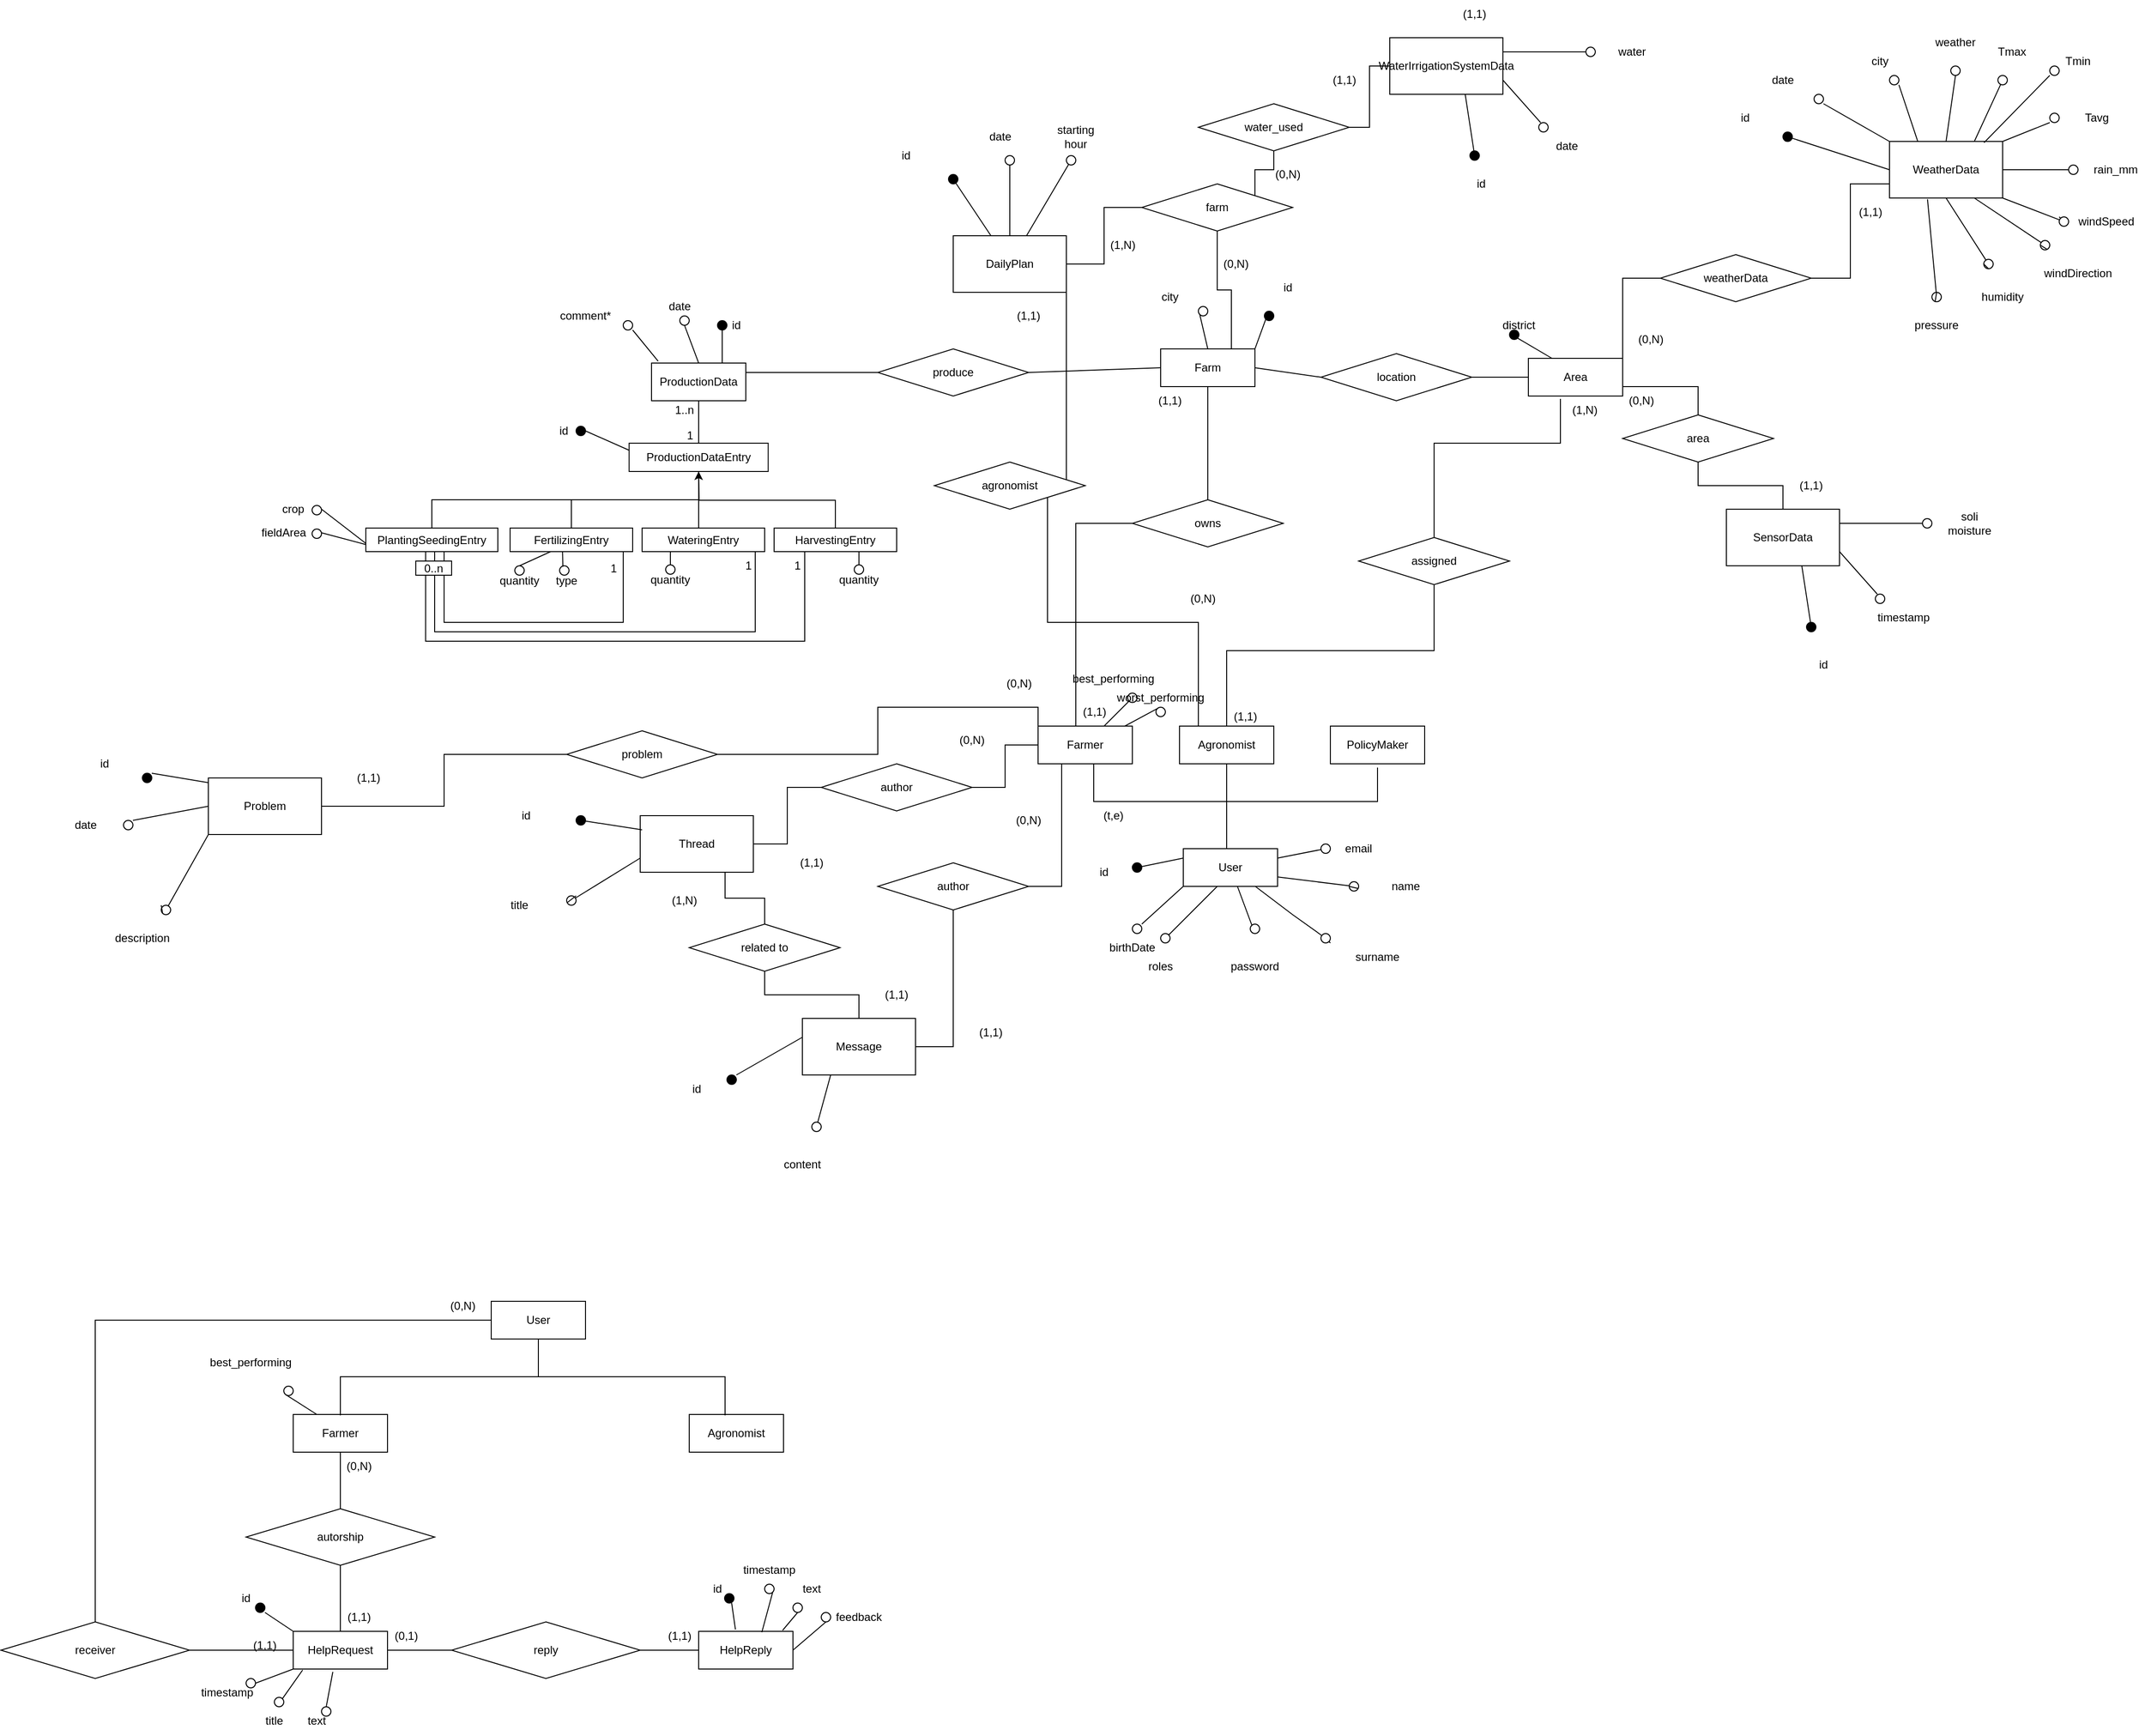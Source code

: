 <mxfile version="16.2.6" type="device"><diagram id="f976_rVYaY_jFg-tTpwb" name="Page-1"><mxGraphModel dx="2468" dy="1622" grid="1" gridSize="10" guides="1" tooltips="1" connect="1" arrows="1" fold="1" page="1" pageScale="1" pageWidth="827" pageHeight="1169" math="0" shadow="0"><root><mxCell id="0"/><mxCell id="1" parent="0"/><mxCell id="7Y0eSWRxaUl9-dd3Kdkh-1" value="Farm" style="whiteSpace=wrap;html=1;align=center;" parent="1" vertex="1"><mxGeometry x="290" y="210" width="100" height="40" as="geometry"/></mxCell><mxCell id="7Y0eSWRxaUl9-dd3Kdkh-2" value="" style="endArrow=none;html=1;rounded=0;exitX=1;exitY=0;exitDx=0;exitDy=0;entryX=0;entryY=1;entryDx=0;entryDy=0;" parent="1" source="7Y0eSWRxaUl9-dd3Kdkh-1" target="7Y0eSWRxaUl9-dd3Kdkh-3" edge="1"><mxGeometry width="50" height="50" relative="1" as="geometry"><mxPoint x="380" y="280" as="sourcePoint"/><mxPoint x="400" y="180" as="targetPoint"/></mxGeometry></mxCell><mxCell id="7Y0eSWRxaUl9-dd3Kdkh-3" value="" style="ellipse;whiteSpace=wrap;html=1;aspect=fixed;fillColor=#000000;" parent="1" vertex="1"><mxGeometry x="400" y="170" width="10" height="10" as="geometry"/></mxCell><mxCell id="7Y0eSWRxaUl9-dd3Kdkh-4" value="id" style="text;html=1;strokeColor=none;fillColor=none;align=center;verticalAlign=middle;whiteSpace=wrap;rounded=0;" parent="1" vertex="1"><mxGeometry x="395" y="130" width="60" height="30" as="geometry"/></mxCell><mxCell id="7Y0eSWRxaUl9-dd3Kdkh-5" value="User" style="whiteSpace=wrap;html=1;align=center;fillColor=#FFFFFF;" parent="1" vertex="1"><mxGeometry x="314" y="740" width="100" height="40" as="geometry"/></mxCell><mxCell id="7Y0eSWRxaUl9-dd3Kdkh-6" value="owns" style="rhombus;whiteSpace=wrap;html=1;fillColor=#FFFFFF;" parent="1" vertex="1"><mxGeometry x="260" y="370" width="160" height="50" as="geometry"/></mxCell><mxCell id="7Y0eSWRxaUl9-dd3Kdkh-8" value="PolicyMaker" style="whiteSpace=wrap;html=1;align=center;fillColor=#FFFFFF;" parent="1" vertex="1"><mxGeometry x="470" y="610" width="100" height="40" as="geometry"/></mxCell><mxCell id="7Y0eSWRxaUl9-dd3Kdkh-9" value="Agronomist" style="whiteSpace=wrap;html=1;align=center;fillColor=#FFFFFF;" parent="1" vertex="1"><mxGeometry x="310" y="610" width="100" height="40" as="geometry"/></mxCell><mxCell id="7Y0eSWRxaUl9-dd3Kdkh-10" value="Farmer" style="whiteSpace=wrap;html=1;align=center;fillColor=#FFFFFF;" parent="1" vertex="1"><mxGeometry x="160" y="610" width="100" height="40" as="geometry"/></mxCell><mxCell id="7Y0eSWRxaUl9-dd3Kdkh-11" value="" style="endArrow=none;html=1;rounded=0;" parent="1" edge="1"><mxGeometry width="50" height="50" relative="1" as="geometry"><mxPoint x="219" y="650" as="sourcePoint"/><mxPoint x="520" y="654" as="targetPoint"/><Array as="points"><mxPoint x="219" y="690"/><mxPoint x="520" y="690"/></Array></mxGeometry></mxCell><mxCell id="7Y0eSWRxaUl9-dd3Kdkh-12" value="" style="endArrow=none;html=1;rounded=0;entryX=0.5;entryY=1;entryDx=0;entryDy=0;" parent="1" target="7Y0eSWRxaUl9-dd3Kdkh-9" edge="1"><mxGeometry width="50" height="50" relative="1" as="geometry"><mxPoint x="360" y="740" as="sourcePoint"/><mxPoint x="350" y="590" as="targetPoint"/></mxGeometry></mxCell><mxCell id="7Y0eSWRxaUl9-dd3Kdkh-13" value="" style="endArrow=none;html=1;rounded=0;entryX=0.5;entryY=1;entryDx=0;entryDy=0;" parent="1" source="7Y0eSWRxaUl9-dd3Kdkh-6" target="7Y0eSWRxaUl9-dd3Kdkh-1" edge="1"><mxGeometry width="50" height="50" relative="1" as="geometry"><mxPoint x="300" y="430" as="sourcePoint"/><mxPoint x="350" y="380" as="targetPoint"/></mxGeometry></mxCell><mxCell id="7Y0eSWRxaUl9-dd3Kdkh-14" value="" style="endArrow=none;html=1;rounded=0;entryX=0;entryY=0.5;entryDx=0;entryDy=0;" parent="1" target="7Y0eSWRxaUl9-dd3Kdkh-6" edge="1"><mxGeometry width="50" height="50" relative="1" as="geometry"><mxPoint x="200" y="610" as="sourcePoint"/><mxPoint x="280" y="380" as="targetPoint"/><Array as="points"><mxPoint x="200" y="395"/></Array></mxGeometry></mxCell><mxCell id="7Y0eSWRxaUl9-dd3Kdkh-15" value="" style="endArrow=none;html=1;rounded=0;exitX=0;exitY=0.25;exitDx=0;exitDy=0;startArrow=none;" parent="1" source="7Y0eSWRxaUl9-dd3Kdkh-16" edge="1"><mxGeometry width="50" height="50" relative="1" as="geometry"><mxPoint x="310" y="750" as="sourcePoint"/><mxPoint x="260" y="760" as="targetPoint"/></mxGeometry></mxCell><mxCell id="7Y0eSWRxaUl9-dd3Kdkh-16" value="" style="ellipse;whiteSpace=wrap;html=1;aspect=fixed;fillColor=#000000;" parent="1" vertex="1"><mxGeometry x="260" y="755" width="10" height="10" as="geometry"/></mxCell><mxCell id="7Y0eSWRxaUl9-dd3Kdkh-17" value="" style="endArrow=none;html=1;rounded=0;exitX=0;exitY=0.25;exitDx=0;exitDy=0;" parent="1" source="7Y0eSWRxaUl9-dd3Kdkh-5" target="7Y0eSWRxaUl9-dd3Kdkh-16" edge="1"><mxGeometry width="50" height="50" relative="1" as="geometry"><mxPoint x="314" y="750" as="sourcePoint"/><mxPoint x="260" y="760" as="targetPoint"/></mxGeometry></mxCell><mxCell id="7Y0eSWRxaUl9-dd3Kdkh-18" value="Area" style="whiteSpace=wrap;html=1;align=center;" parent="1" vertex="1"><mxGeometry x="680" y="220" width="100" height="40" as="geometry"/></mxCell><mxCell id="7Y0eSWRxaUl9-dd3Kdkh-19" value="" style="ellipse;whiteSpace=wrap;html=1;aspect=fixed;fillColor=#000000;" parent="1" vertex="1"><mxGeometry x="660" y="190" width="10" height="10" as="geometry"/></mxCell><mxCell id="7Y0eSWRxaUl9-dd3Kdkh-22" value="district" style="text;html=1;strokeColor=none;fillColor=none;align=center;verticalAlign=middle;whiteSpace=wrap;rounded=0;" parent="1" vertex="1"><mxGeometry x="640" y="170" width="60" height="30" as="geometry"/></mxCell><mxCell id="7Y0eSWRxaUl9-dd3Kdkh-23" value="location" style="rhombus;whiteSpace=wrap;html=1;fillColor=#FFFFFF;" parent="1" vertex="1"><mxGeometry x="460" y="215" width="160" height="50" as="geometry"/></mxCell><mxCell id="7Y0eSWRxaUl9-dd3Kdkh-28" value="" style="endArrow=none;html=1;rounded=0;exitX=0.25;exitY=0;exitDx=0;exitDy=0;entryX=1;entryY=1;entryDx=0;entryDy=0;" parent="1" source="7Y0eSWRxaUl9-dd3Kdkh-18" target="7Y0eSWRxaUl9-dd3Kdkh-19" edge="1"><mxGeometry width="50" height="50" relative="1" as="geometry"><mxPoint x="390" y="450" as="sourcePoint"/><mxPoint x="680" y="210" as="targetPoint"/></mxGeometry></mxCell><mxCell id="7Y0eSWRxaUl9-dd3Kdkh-29" value="" style="endArrow=none;html=1;rounded=0;entryX=0;entryY=0.5;entryDx=0;entryDy=0;exitX=1;exitY=0.5;exitDx=0;exitDy=0;" parent="1" source="7Y0eSWRxaUl9-dd3Kdkh-1" target="7Y0eSWRxaUl9-dd3Kdkh-23" edge="1"><mxGeometry width="50" height="50" relative="1" as="geometry"><mxPoint x="390" y="450" as="sourcePoint"/><mxPoint x="440" y="400" as="targetPoint"/></mxGeometry></mxCell><mxCell id="7Y0eSWRxaUl9-dd3Kdkh-30" value="" style="endArrow=none;html=1;rounded=0;entryX=0;entryY=0.5;entryDx=0;entryDy=0;exitX=1;exitY=0.5;exitDx=0;exitDy=0;" parent="1" source="7Y0eSWRxaUl9-dd3Kdkh-23" target="7Y0eSWRxaUl9-dd3Kdkh-18" edge="1"><mxGeometry width="50" height="50" relative="1" as="geometry"><mxPoint x="390" y="450" as="sourcePoint"/><mxPoint x="440" y="400" as="targetPoint"/></mxGeometry></mxCell><mxCell id="7Y0eSWRxaUl9-dd3Kdkh-31" value="" style="endArrow=none;html=1;rounded=0;exitX=0.5;exitY=0;exitDx=0;exitDy=0;entryX=0;entryY=1;entryDx=0;entryDy=0;" parent="1" source="7Y0eSWRxaUl9-dd3Kdkh-1" target="7Y0eSWRxaUl9-dd3Kdkh-32" edge="1"><mxGeometry width="50" height="50" relative="1" as="geometry"><mxPoint x="260" y="195" as="sourcePoint"/><mxPoint x="260" y="155" as="targetPoint"/></mxGeometry></mxCell><mxCell id="7Y0eSWRxaUl9-dd3Kdkh-32" value="" style="ellipse;whiteSpace=wrap;html=1;aspect=fixed;fillColor=#FFFFFF;" parent="1" vertex="1"><mxGeometry x="330" y="165" width="10" height="10" as="geometry"/></mxCell><mxCell id="7Y0eSWRxaUl9-dd3Kdkh-34" value="city" style="text;html=1;strokeColor=none;fillColor=none;align=center;verticalAlign=middle;whiteSpace=wrap;rounded=0;" parent="1" vertex="1"><mxGeometry x="270" y="140" width="60" height="30" as="geometry"/></mxCell><mxCell id="7Y0eSWRxaUl9-dd3Kdkh-35" value="assigned" style="rhombus;whiteSpace=wrap;html=1;fillColor=#FFFFFF;" parent="1" vertex="1"><mxGeometry x="500" y="410" width="160" height="50" as="geometry"/></mxCell><mxCell id="7Y0eSWRxaUl9-dd3Kdkh-36" value="" style="endArrow=none;html=1;rounded=0;entryX=0.5;entryY=1;entryDx=0;entryDy=0;" parent="1" source="7Y0eSWRxaUl9-dd3Kdkh-9" target="7Y0eSWRxaUl9-dd3Kdkh-35" edge="1"><mxGeometry width="50" height="50" relative="1" as="geometry"><mxPoint x="390" y="450" as="sourcePoint"/><mxPoint x="440" y="400" as="targetPoint"/><Array as="points"><mxPoint x="360" y="530"/><mxPoint x="580" y="530"/></Array></mxGeometry></mxCell><mxCell id="7Y0eSWRxaUl9-dd3Kdkh-37" value="" style="endArrow=none;html=1;rounded=0;entryX=0.5;entryY=0;entryDx=0;entryDy=0;exitX=0.34;exitY=1.075;exitDx=0;exitDy=0;exitPerimeter=0;" parent="1" source="7Y0eSWRxaUl9-dd3Kdkh-18" target="7Y0eSWRxaUl9-dd3Kdkh-35" edge="1"><mxGeometry width="50" height="50" relative="1" as="geometry"><mxPoint x="390" y="450" as="sourcePoint"/><mxPoint x="440" y="400" as="targetPoint"/><Array as="points"><mxPoint x="714" y="310"/><mxPoint x="580" y="310"/></Array></mxGeometry></mxCell><mxCell id="7Y0eSWRxaUl9-dd3Kdkh-38" value="id" style="text;html=1;strokeColor=none;fillColor=none;align=center;verticalAlign=middle;whiteSpace=wrap;rounded=0;" parent="1" vertex="1"><mxGeometry x="200" y="750" width="60" height="30" as="geometry"/></mxCell><mxCell id="7Y0eSWRxaUl9-dd3Kdkh-39" value="(1,1)" style="text;html=1;strokeColor=none;fillColor=none;align=center;verticalAlign=middle;whiteSpace=wrap;rounded=0;" parent="1" vertex="1"><mxGeometry x="270" y="250" width="60" height="30" as="geometry"/></mxCell><mxCell id="7Y0eSWRxaUl9-dd3Kdkh-40" value="(1,1)" style="text;html=1;strokeColor=none;fillColor=none;align=center;verticalAlign=middle;whiteSpace=wrap;rounded=0;" parent="1" vertex="1"><mxGeometry x="190" y="580" width="60" height="30" as="geometry"/></mxCell><mxCell id="7Y0eSWRxaUl9-dd3Kdkh-41" value="(1,1)" style="text;html=1;strokeColor=none;fillColor=none;align=center;verticalAlign=middle;whiteSpace=wrap;rounded=0;" parent="1" vertex="1"><mxGeometry x="350" y="585" width="60" height="30" as="geometry"/></mxCell><mxCell id="7Y0eSWRxaUl9-dd3Kdkh-42" value="(1,N)" style="text;html=1;strokeColor=none;fillColor=none;align=center;verticalAlign=middle;whiteSpace=wrap;rounded=0;" parent="1" vertex="1"><mxGeometry x="710" y="260" width="60" height="30" as="geometry"/></mxCell><mxCell id="7Y0eSWRxaUl9-dd3Kdkh-43" value="(t,e)" style="text;html=1;strokeColor=none;fillColor=none;align=center;verticalAlign=middle;whiteSpace=wrap;rounded=0;" parent="1" vertex="1"><mxGeometry x="210" y="690" width="60" height="30" as="geometry"/></mxCell><mxCell id="P36C2MuPZ5jPpobWfUpi-3" style="edgeStyle=orthogonalEdgeStyle;rounded=0;orthogonalLoop=1;jettySize=auto;html=1;exitX=0.5;exitY=1;exitDx=0;exitDy=0;entryX=0.5;entryY=0;entryDx=0;entryDy=0;endArrow=none;endFill=0;" edge="1" parent="1" source="7Y0eSWRxaUl9-dd3Kdkh-44" target="P36C2MuPZ5jPpobWfUpi-1"><mxGeometry relative="1" as="geometry"/></mxCell><mxCell id="7Y0eSWRxaUl9-dd3Kdkh-44" value="ProductionData" style="whiteSpace=wrap;html=1;align=center;fillColor=#FFFFFF;" parent="1" vertex="1"><mxGeometry x="-250" y="225" width="100" height="40" as="geometry"/></mxCell><mxCell id="7Y0eSWRxaUl9-dd3Kdkh-45" value="produce" style="rhombus;whiteSpace=wrap;html=1;fillColor=#FFFFFF;" parent="1" vertex="1"><mxGeometry x="-10" y="210" width="160" height="50" as="geometry"/></mxCell><mxCell id="7Y0eSWRxaUl9-dd3Kdkh-46" value="" style="endArrow=none;html=1;rounded=0;entryX=0;entryY=0.5;entryDx=0;entryDy=0;exitX=1;exitY=0.5;exitDx=0;exitDy=0;" parent="1" source="7Y0eSWRxaUl9-dd3Kdkh-45" target="7Y0eSWRxaUl9-dd3Kdkh-1" edge="1"><mxGeometry width="50" height="50" relative="1" as="geometry"><mxPoint x="110" y="530" as="sourcePoint"/><mxPoint x="160" y="480" as="targetPoint"/></mxGeometry></mxCell><mxCell id="7Y0eSWRxaUl9-dd3Kdkh-47" value="" style="endArrow=none;html=1;rounded=0;entryX=0;entryY=0.5;entryDx=0;entryDy=0;exitX=1;exitY=0.25;exitDx=0;exitDy=0;" parent="1" source="7Y0eSWRxaUl9-dd3Kdkh-44" target="7Y0eSWRxaUl9-dd3Kdkh-45" edge="1"><mxGeometry width="50" height="50" relative="1" as="geometry"><mxPoint x="110" y="530" as="sourcePoint"/><mxPoint x="160" y="480" as="targetPoint"/></mxGeometry></mxCell><mxCell id="7Y0eSWRxaUl9-dd3Kdkh-66" value="" style="ellipse;whiteSpace=wrap;html=1;aspect=fixed;fillColor=#000000;" parent="1" vertex="1"><mxGeometry x="-180" y="180" width="10" height="10" as="geometry"/></mxCell><mxCell id="7Y0eSWRxaUl9-dd3Kdkh-67" value="" style="endArrow=none;html=1;rounded=0;exitX=0.75;exitY=0;exitDx=0;exitDy=0;" parent="1" source="7Y0eSWRxaUl9-dd3Kdkh-44" target="7Y0eSWRxaUl9-dd3Kdkh-66" edge="1"><mxGeometry width="50" height="50" relative="1" as="geometry"><mxPoint x="-175" y="225" as="sourcePoint"/><mxPoint x="-170" y="190" as="targetPoint"/></mxGeometry></mxCell><mxCell id="7Y0eSWRxaUl9-dd3Kdkh-68" value="id" style="text;html=1;strokeColor=none;fillColor=none;align=center;verticalAlign=middle;whiteSpace=wrap;rounded=0;" parent="1" vertex="1"><mxGeometry x="-190" y="170" width="60" height="30" as="geometry"/></mxCell><mxCell id="7Y0eSWRxaUl9-dd3Kdkh-70" value="" style="ellipse;whiteSpace=wrap;html=1;aspect=fixed;fillColor=#FFFFFF;" parent="1" vertex="1"><mxGeometry x="-220" y="175" width="10" height="10" as="geometry"/></mxCell><mxCell id="7Y0eSWRxaUl9-dd3Kdkh-71" value="" style="endArrow=none;html=1;rounded=0;exitX=0.5;exitY=1;exitDx=0;exitDy=0;entryX=0.5;entryY=0;entryDx=0;entryDy=0;" parent="1" source="7Y0eSWRxaUl9-dd3Kdkh-70" target="7Y0eSWRxaUl9-dd3Kdkh-44" edge="1"><mxGeometry width="50" height="50" relative="1" as="geometry"><mxPoint x="100" y="450" as="sourcePoint"/><mxPoint x="150" y="400" as="targetPoint"/></mxGeometry></mxCell><mxCell id="7Y0eSWRxaUl9-dd3Kdkh-72" value="date" style="text;html=1;strokeColor=none;fillColor=none;align=center;verticalAlign=middle;whiteSpace=wrap;rounded=0;" parent="1" vertex="1"><mxGeometry x="-250" y="150" width="60" height="30" as="geometry"/></mxCell><mxCell id="7Y0eSWRxaUl9-dd3Kdkh-73" value="" style="endArrow=none;html=1;rounded=0;entryX=0.07;entryY=-0.05;entryDx=0;entryDy=0;entryPerimeter=0;" parent="1" target="7Y0eSWRxaUl9-dd3Kdkh-44" edge="1"><mxGeometry width="50" height="50" relative="1" as="geometry"><mxPoint x="-270" y="190" as="sourcePoint"/><mxPoint x="-190" y="235" as="targetPoint"/></mxGeometry></mxCell><mxCell id="7Y0eSWRxaUl9-dd3Kdkh-74" value="" style="ellipse;whiteSpace=wrap;html=1;aspect=fixed;fillColor=#FFFFFF;" parent="1" vertex="1"><mxGeometry x="-280" y="180" width="10" height="10" as="geometry"/></mxCell><mxCell id="7Y0eSWRxaUl9-dd3Kdkh-75" value="comment*" style="text;html=1;strokeColor=none;fillColor=none;align=center;verticalAlign=middle;whiteSpace=wrap;rounded=0;" parent="1" vertex="1"><mxGeometry x="-350" y="160" width="60" height="30" as="geometry"/></mxCell><mxCell id="P36C2MuPZ5jPpobWfUpi-20" style="edgeStyle=orthogonalEdgeStyle;rounded=0;orthogonalLoop=1;jettySize=auto;html=1;exitX=0.5;exitY=0;exitDx=0;exitDy=0;entryX=0.5;entryY=1;entryDx=0;entryDy=0;endArrow=classic;endFill=1;" edge="1" parent="1" source="7Y0eSWRxaUl9-dd3Kdkh-95" target="P36C2MuPZ5jPpobWfUpi-1"><mxGeometry relative="1" as="geometry"/></mxCell><mxCell id="7Y0eSWRxaUl9-dd3Kdkh-95" value="PlantingSeedingEntry" style="whiteSpace=wrap;html=1;align=center;fillColor=#FFFFFF;" parent="1" vertex="1"><mxGeometry x="-553" y="400" width="140" height="25" as="geometry"/></mxCell><mxCell id="7uc0IApELCrM3OSawNp6-1" value="" style="endArrow=none;html=1;rounded=0;exitX=1;exitY=0.25;exitDx=0;exitDy=0;startArrow=none;" parent="1" source="7uc0IApELCrM3OSawNp6-21" edge="1"><mxGeometry width="50" height="50" relative="1" as="geometry"><mxPoint x="410" y="790" as="sourcePoint"/><mxPoint x="460" y="740" as="targetPoint"/></mxGeometry></mxCell><mxCell id="7uc0IApELCrM3OSawNp6-2" value="email" style="text;html=1;strokeColor=none;fillColor=none;align=center;verticalAlign=middle;whiteSpace=wrap;rounded=0;" parent="1" vertex="1"><mxGeometry x="470" y="725" width="60" height="30" as="geometry"/></mxCell><mxCell id="7uc0IApELCrM3OSawNp6-3" value="" style="endArrow=none;html=1;rounded=0;startArrow=none;" parent="1" source="7uc0IApELCrM3OSawNp6-16" edge="1"><mxGeometry width="50" height="50" relative="1" as="geometry"><mxPoint x="300" y="830" as="sourcePoint"/><mxPoint x="350" y="780" as="targetPoint"/></mxGeometry></mxCell><mxCell id="7uc0IApELCrM3OSawNp6-4" value="roles" style="text;html=1;strokeColor=none;fillColor=none;align=center;verticalAlign=middle;whiteSpace=wrap;rounded=0;" parent="1" vertex="1"><mxGeometry x="260" y="850" width="60" height="30" as="geometry"/></mxCell><mxCell id="7uc0IApELCrM3OSawNp6-5" value="" style="endArrow=none;html=1;rounded=0;" parent="1" target="7Y0eSWRxaUl9-dd3Kdkh-5" edge="1"><mxGeometry width="50" height="50" relative="1" as="geometry"><mxPoint x="390" y="830" as="sourcePoint"/><mxPoint x="380" y="790" as="targetPoint"/></mxGeometry></mxCell><mxCell id="7uc0IApELCrM3OSawNp6-6" value="password" style="text;html=1;strokeColor=none;fillColor=none;align=center;verticalAlign=middle;whiteSpace=wrap;rounded=0;" parent="1" vertex="1"><mxGeometry x="360" y="850" width="60" height="30" as="geometry"/></mxCell><mxCell id="7uc0IApELCrM3OSawNp6-7" value="" style="endArrow=none;html=1;rounded=0;entryX=1;entryY=0.75;entryDx=0;entryDy=0;startArrow=none;" parent="1" source="7uc0IApELCrM3OSawNp6-23" target="7Y0eSWRxaUl9-dd3Kdkh-5" edge="1"><mxGeometry width="50" height="50" relative="1" as="geometry"><mxPoint x="490" y="780" as="sourcePoint"/><mxPoint x="460" y="780" as="targetPoint"/></mxGeometry></mxCell><mxCell id="7uc0IApELCrM3OSawNp6-8" value="name" style="text;html=1;strokeColor=none;fillColor=none;align=center;verticalAlign=middle;whiteSpace=wrap;rounded=0;" parent="1" vertex="1"><mxGeometry x="520" y="765" width="60" height="30" as="geometry"/></mxCell><mxCell id="7uc0IApELCrM3OSawNp6-9" value="" style="endArrow=none;html=1;rounded=0;startArrow=none;" parent="1" source="7uc0IApELCrM3OSawNp6-25" target="7Y0eSWRxaUl9-dd3Kdkh-5" edge="1"><mxGeometry width="50" height="50" relative="1" as="geometry"><mxPoint x="470" y="840" as="sourcePoint"/><mxPoint x="490" y="800" as="targetPoint"/><Array as="points"><mxPoint x="430" y="810"/></Array></mxGeometry></mxCell><mxCell id="7uc0IApELCrM3OSawNp6-10" value="surname" style="text;html=1;strokeColor=none;fillColor=none;align=center;verticalAlign=middle;whiteSpace=wrap;rounded=0;" parent="1" vertex="1"><mxGeometry x="490" y="840" width="60" height="30" as="geometry"/></mxCell><mxCell id="7uc0IApELCrM3OSawNp6-11" value="" style="endArrow=none;html=1;rounded=0;entryX=0;entryY=1;entryDx=0;entryDy=0;" parent="1" target="7Y0eSWRxaUl9-dd3Kdkh-5" edge="1"><mxGeometry width="50" height="50" relative="1" as="geometry"><mxPoint x="270" y="820" as="sourcePoint"/><mxPoint x="350" y="770" as="targetPoint"/></mxGeometry></mxCell><mxCell id="7uc0IApELCrM3OSawNp6-12" value="birthDate" style="text;html=1;strokeColor=none;fillColor=none;align=center;verticalAlign=middle;whiteSpace=wrap;rounded=0;" parent="1" vertex="1"><mxGeometry x="230" y="830" width="60" height="30" as="geometry"/></mxCell><mxCell id="7uc0IApELCrM3OSawNp6-15" value="" style="ellipse;whiteSpace=wrap;html=1;aspect=fixed;fillColor=#FFFFFF;" parent="1" vertex="1"><mxGeometry x="260" y="820" width="10" height="10" as="geometry"/></mxCell><mxCell id="7uc0IApELCrM3OSawNp6-16" value="" style="ellipse;whiteSpace=wrap;html=1;aspect=fixed;fillColor=#FFFFFF;" parent="1" vertex="1"><mxGeometry x="290" y="830" width="10" height="10" as="geometry"/></mxCell><mxCell id="7uc0IApELCrM3OSawNp6-17" value="" style="endArrow=none;html=1;rounded=0;" parent="1" target="7uc0IApELCrM3OSawNp6-16" edge="1"><mxGeometry width="50" height="50" relative="1" as="geometry"><mxPoint x="300" y="830" as="sourcePoint"/><mxPoint x="350" y="780" as="targetPoint"/></mxGeometry></mxCell><mxCell id="7uc0IApELCrM3OSawNp6-18" value="" style="ellipse;whiteSpace=wrap;html=1;aspect=fixed;fillColor=#FFFFFF;" parent="1" vertex="1"><mxGeometry x="385" y="820" width="10" height="10" as="geometry"/></mxCell><mxCell id="7uc0IApELCrM3OSawNp6-21" value="" style="ellipse;whiteSpace=wrap;html=1;aspect=fixed;fillColor=#FFFFFF;" parent="1" vertex="1"><mxGeometry x="460" y="735" width="10" height="10" as="geometry"/></mxCell><mxCell id="7uc0IApELCrM3OSawNp6-22" value="" style="endArrow=none;html=1;rounded=0;exitX=1;exitY=0.25;exitDx=0;exitDy=0;" parent="1" source="7Y0eSWRxaUl9-dd3Kdkh-5" target="7uc0IApELCrM3OSawNp6-21" edge="1"><mxGeometry width="50" height="50" relative="1" as="geometry"><mxPoint x="414" y="750" as="sourcePoint"/><mxPoint x="460" y="740" as="targetPoint"/></mxGeometry></mxCell><mxCell id="7uc0IApELCrM3OSawNp6-23" value="" style="ellipse;whiteSpace=wrap;html=1;aspect=fixed;fillColor=#FFFFFF;" parent="1" vertex="1"><mxGeometry x="490" y="775" width="10" height="10" as="geometry"/></mxCell><mxCell id="7uc0IApELCrM3OSawNp6-24" value="" style="endArrow=none;html=1;rounded=0;entryX=1;entryY=0.75;entryDx=0;entryDy=0;" parent="1" target="7uc0IApELCrM3OSawNp6-23" edge="1"><mxGeometry width="50" height="50" relative="1" as="geometry"><mxPoint x="490" y="780" as="sourcePoint"/><mxPoint x="414" y="770" as="targetPoint"/></mxGeometry></mxCell><mxCell id="7uc0IApELCrM3OSawNp6-25" value="" style="ellipse;whiteSpace=wrap;html=1;aspect=fixed;fillColor=#FFFFFF;" parent="1" vertex="1"><mxGeometry x="460" y="830" width="10" height="10" as="geometry"/></mxCell><mxCell id="7uc0IApELCrM3OSawNp6-26" value="" style="endArrow=none;html=1;rounded=0;" parent="1" target="7uc0IApELCrM3OSawNp6-25" edge="1"><mxGeometry width="50" height="50" relative="1" as="geometry"><mxPoint x="470" y="840" as="sourcePoint"/><mxPoint x="390.4" y="780" as="targetPoint"/><Array as="points"/></mxGeometry></mxCell><mxCell id="7uc0IApELCrM3OSawNp6-29" value="WeatherData" style="rounded=0;whiteSpace=wrap;html=1;" parent="1" vertex="1"><mxGeometry x="1063" y="-10" width="120" height="60" as="geometry"/></mxCell><mxCell id="7uc0IApELCrM3OSawNp6-31" value="" style="endArrow=none;html=1;rounded=0;entryX=0;entryY=0;entryDx=0;entryDy=0;" parent="1" target="7uc0IApELCrM3OSawNp6-29" edge="1"><mxGeometry width="50" height="50" relative="1" as="geometry"><mxPoint x="993" y="-50" as="sourcePoint"/><mxPoint x="1073" y="-40" as="targetPoint"/></mxGeometry></mxCell><mxCell id="7uc0IApELCrM3OSawNp6-32" value="" style="endArrow=none;html=1;rounded=0;exitX=0.25;exitY=0;exitDx=0;exitDy=0;" parent="1" source="7uc0IApELCrM3OSawNp6-29" edge="1"><mxGeometry width="50" height="50" relative="1" as="geometry"><mxPoint x="1083" y="-20" as="sourcePoint"/><mxPoint x="1073" y="-70" as="targetPoint"/></mxGeometry></mxCell><mxCell id="7uc0IApELCrM3OSawNp6-33" value="" style="endArrow=none;html=1;rounded=0;exitX=0.5;exitY=0;exitDx=0;exitDy=0;" parent="1" source="7uc0IApELCrM3OSawNp6-29" edge="1"><mxGeometry width="50" height="50" relative="1" as="geometry"><mxPoint x="1113" y="-20" as="sourcePoint"/><mxPoint x="1133" y="-80" as="targetPoint"/></mxGeometry></mxCell><mxCell id="7uc0IApELCrM3OSawNp6-34" value="" style="endArrow=none;html=1;rounded=0;startArrow=none;" parent="1" source="7uc0IApELCrM3OSawNp6-59" edge="1"><mxGeometry width="50" height="50" relative="1" as="geometry"><mxPoint x="1153" y="-10" as="sourcePoint"/><mxPoint x="1183" y="-70" as="targetPoint"/></mxGeometry></mxCell><mxCell id="7uc0IApELCrM3OSawNp6-35" value="" style="endArrow=none;html=1;rounded=0;exitX=1;exitY=0;exitDx=0;exitDy=0;" parent="1" source="7uc0IApELCrM3OSawNp6-29" edge="1"><mxGeometry width="50" height="50" relative="1" as="geometry"><mxPoint x="1183" y="20" as="sourcePoint"/><mxPoint x="1233" y="-30" as="targetPoint"/></mxGeometry></mxCell><mxCell id="7uc0IApELCrM3OSawNp6-36" value="" style="endArrow=none;html=1;rounded=0;exitX=1;exitY=0.5;exitDx=0;exitDy=0;startArrow=none;" parent="1" source="7uc0IApELCrM3OSawNp6-63" edge="1"><mxGeometry width="50" height="50" relative="1" as="geometry"><mxPoint x="1203" y="50" as="sourcePoint"/><mxPoint x="1253" y="20" as="targetPoint"/></mxGeometry></mxCell><mxCell id="7uc0IApELCrM3OSawNp6-37" value="" style="endArrow=none;html=1;rounded=0;exitX=1;exitY=1;exitDx=0;exitDy=0;startArrow=none;" parent="1" source="7uc0IApELCrM3OSawNp6-65" edge="1"><mxGeometry width="50" height="50" relative="1" as="geometry"><mxPoint x="1193" y="100" as="sourcePoint"/><mxPoint x="1243" y="70" as="targetPoint"/></mxGeometry></mxCell><mxCell id="7uc0IApELCrM3OSawNp6-38" value="" style="endArrow=none;html=1;rounded=0;entryX=0.75;entryY=1;entryDx=0;entryDy=0;startArrow=none;" parent="1" source="7uc0IApELCrM3OSawNp6-68" target="7uc0IApELCrM3OSawNp6-29" edge="1"><mxGeometry width="50" height="50" relative="1" as="geometry"><mxPoint x="1223" y="100" as="sourcePoint"/><mxPoint x="1183" y="60" as="targetPoint"/></mxGeometry></mxCell><mxCell id="7uc0IApELCrM3OSawNp6-39" value="" style="endArrow=none;html=1;rounded=0;entryX=0.5;entryY=1;entryDx=0;entryDy=0;startArrow=none;" parent="1" source="7uc0IApELCrM3OSawNp6-67" target="7uc0IApELCrM3OSawNp6-29" edge="1"><mxGeometry width="50" height="50" relative="1" as="geometry"><mxPoint x="1163" y="120" as="sourcePoint"/><mxPoint x="1153" y="70" as="targetPoint"/></mxGeometry></mxCell><mxCell id="7uc0IApELCrM3OSawNp6-40" value="" style="endArrow=none;html=1;rounded=0;entryX=0.336;entryY=1.021;entryDx=0;entryDy=0;entryPerimeter=0;startArrow=none;" parent="1" source="7uc0IApELCrM3OSawNp6-71" target="7uc0IApELCrM3OSawNp6-29" edge="1"><mxGeometry width="50" height="50" relative="1" as="geometry"><mxPoint x="1113" y="150" as="sourcePoint"/><mxPoint x="1113" y="70" as="targetPoint"/></mxGeometry></mxCell><mxCell id="7uc0IApELCrM3OSawNp6-41" value="" style="endArrow=none;html=1;rounded=0;entryX=0;entryY=0.5;entryDx=0;entryDy=0;startArrow=none;" parent="1" source="7uc0IApELCrM3OSawNp6-73" target="7uc0IApELCrM3OSawNp6-29" edge="1"><mxGeometry width="50" height="50" relative="1" as="geometry"><mxPoint x="953" y="-10" as="sourcePoint"/><mxPoint x="1023" y="-10" as="targetPoint"/></mxGeometry></mxCell><mxCell id="7uc0IApELCrM3OSawNp6-42" value="" style="endArrow=none;html=1;rounded=0;exitX=0.836;exitY=0.021;exitDx=0;exitDy=0;exitPerimeter=0;" parent="1" source="7uc0IApELCrM3OSawNp6-29" edge="1"><mxGeometry width="50" height="50" relative="1" as="geometry"><mxPoint x="1223" y="-20" as="sourcePoint"/><mxPoint x="1233" y="-80" as="targetPoint"/></mxGeometry></mxCell><mxCell id="7uc0IApELCrM3OSawNp6-43" value="id" style="text;html=1;strokeColor=none;fillColor=none;align=center;verticalAlign=middle;whiteSpace=wrap;rounded=0;" parent="1" vertex="1"><mxGeometry x="880" y="-50" width="60" height="30" as="geometry"/></mxCell><mxCell id="7uc0IApELCrM3OSawNp6-44" value="date" style="text;html=1;strokeColor=none;fillColor=none;align=center;verticalAlign=middle;whiteSpace=wrap;rounded=0;" parent="1" vertex="1"><mxGeometry x="920" y="-90" width="60" height="30" as="geometry"/></mxCell><mxCell id="7uc0IApELCrM3OSawNp6-45" value="city" style="text;html=1;strokeColor=none;fillColor=none;align=center;verticalAlign=middle;whiteSpace=wrap;rounded=0;" parent="1" vertex="1"><mxGeometry x="1023" y="-110" width="60" height="30" as="geometry"/></mxCell><mxCell id="7uc0IApELCrM3OSawNp6-46" value="weather" style="text;html=1;strokeColor=none;fillColor=none;align=center;verticalAlign=middle;whiteSpace=wrap;rounded=0;" parent="1" vertex="1"><mxGeometry x="1103" y="-130" width="60" height="30" as="geometry"/></mxCell><mxCell id="7uc0IApELCrM3OSawNp6-47" value="Tmax" style="text;html=1;strokeColor=none;fillColor=none;align=center;verticalAlign=middle;whiteSpace=wrap;rounded=0;" parent="1" vertex="1"><mxGeometry x="1163" y="-120" width="60" height="30" as="geometry"/></mxCell><mxCell id="7uc0IApELCrM3OSawNp6-48" value="Tmin" style="text;html=1;strokeColor=none;fillColor=none;align=center;verticalAlign=middle;whiteSpace=wrap;rounded=0;" parent="1" vertex="1"><mxGeometry x="1233" y="-110" width="60" height="30" as="geometry"/></mxCell><mxCell id="7uc0IApELCrM3OSawNp6-49" value="Tavg" style="text;html=1;strokeColor=none;fillColor=none;align=center;verticalAlign=middle;whiteSpace=wrap;rounded=0;" parent="1" vertex="1"><mxGeometry x="1253" y="-50" width="60" height="30" as="geometry"/></mxCell><mxCell id="7uc0IApELCrM3OSawNp6-50" value="rain_mm" style="text;html=1;strokeColor=none;fillColor=none;align=center;verticalAlign=middle;whiteSpace=wrap;rounded=0;" parent="1" vertex="1"><mxGeometry x="1273" y="5" width="60" height="30" as="geometry"/></mxCell><mxCell id="7uc0IApELCrM3OSawNp6-51" value="windSpeed" style="text;html=1;strokeColor=none;fillColor=none;align=center;verticalAlign=middle;whiteSpace=wrap;rounded=0;" parent="1" vertex="1"><mxGeometry x="1263" y="60" width="60" height="30" as="geometry"/></mxCell><mxCell id="7uc0IApELCrM3OSawNp6-52" value="windDirection" style="text;html=1;strokeColor=none;fillColor=none;align=center;verticalAlign=middle;whiteSpace=wrap;rounded=0;" parent="1" vertex="1"><mxGeometry x="1233" y="115" width="60" height="30" as="geometry"/></mxCell><mxCell id="7uc0IApELCrM3OSawNp6-53" value="humidity" style="text;html=1;strokeColor=none;fillColor=none;align=center;verticalAlign=middle;whiteSpace=wrap;rounded=0;" parent="1" vertex="1"><mxGeometry x="1153" y="140" width="60" height="30" as="geometry"/></mxCell><mxCell id="7uc0IApELCrM3OSawNp6-54" value="pressure" style="text;html=1;strokeColor=none;fillColor=none;align=center;verticalAlign=middle;whiteSpace=wrap;rounded=0;" parent="1" vertex="1"><mxGeometry x="1083" y="170" width="60" height="30" as="geometry"/></mxCell><mxCell id="7uc0IApELCrM3OSawNp6-56" value="" style="ellipse;whiteSpace=wrap;html=1;aspect=fixed;fillColor=#FFFFFF;" parent="1" vertex="1"><mxGeometry x="983" y="-60" width="10" height="10" as="geometry"/></mxCell><mxCell id="7uc0IApELCrM3OSawNp6-57" value="" style="ellipse;whiteSpace=wrap;html=1;aspect=fixed;fillColor=#FFFFFF;" parent="1" vertex="1"><mxGeometry x="1063" y="-80" width="10" height="10" as="geometry"/></mxCell><mxCell id="7uc0IApELCrM3OSawNp6-58" value="" style="ellipse;whiteSpace=wrap;html=1;aspect=fixed;fillColor=#FFFFFF;" parent="1" vertex="1"><mxGeometry x="1128" y="-90" width="10" height="10" as="geometry"/></mxCell><mxCell id="7uc0IApELCrM3OSawNp6-59" value="" style="ellipse;whiteSpace=wrap;html=1;aspect=fixed;fillColor=#FFFFFF;" parent="1" vertex="1"><mxGeometry x="1178" y="-80" width="10" height="10" as="geometry"/></mxCell><mxCell id="7uc0IApELCrM3OSawNp6-60" value="" style="endArrow=none;html=1;rounded=0;" parent="1" target="7uc0IApELCrM3OSawNp6-59" edge="1"><mxGeometry width="50" height="50" relative="1" as="geometry"><mxPoint x="1153" y="-10" as="sourcePoint"/><mxPoint x="1183" y="-70" as="targetPoint"/></mxGeometry></mxCell><mxCell id="7uc0IApELCrM3OSawNp6-61" value="" style="ellipse;whiteSpace=wrap;html=1;aspect=fixed;fillColor=#FFFFFF;" parent="1" vertex="1"><mxGeometry x="1233" y="-90" width="10" height="10" as="geometry"/></mxCell><mxCell id="7uc0IApELCrM3OSawNp6-62" value="" style="ellipse;whiteSpace=wrap;html=1;aspect=fixed;fillColor=#FFFFFF;" parent="1" vertex="1"><mxGeometry x="1233" y="-40" width="10" height="10" as="geometry"/></mxCell><mxCell id="7uc0IApELCrM3OSawNp6-63" value="" style="ellipse;whiteSpace=wrap;html=1;aspect=fixed;fillColor=#FFFFFF;" parent="1" vertex="1"><mxGeometry x="1253" y="15" width="10" height="10" as="geometry"/></mxCell><mxCell id="7uc0IApELCrM3OSawNp6-64" value="" style="endArrow=none;html=1;rounded=0;exitX=1;exitY=0.5;exitDx=0;exitDy=0;" parent="1" source="7uc0IApELCrM3OSawNp6-29" target="7uc0IApELCrM3OSawNp6-63" edge="1"><mxGeometry width="50" height="50" relative="1" as="geometry"><mxPoint x="1183" y="20" as="sourcePoint"/><mxPoint x="1253" y="20" as="targetPoint"/></mxGeometry></mxCell><mxCell id="7uc0IApELCrM3OSawNp6-65" value="" style="ellipse;whiteSpace=wrap;html=1;aspect=fixed;fillColor=#FFFFFF;" parent="1" vertex="1"><mxGeometry x="1243" y="70" width="10" height="10" as="geometry"/></mxCell><mxCell id="7uc0IApELCrM3OSawNp6-66" value="" style="endArrow=none;html=1;rounded=0;exitX=1;exitY=1;exitDx=0;exitDy=0;" parent="1" source="7uc0IApELCrM3OSawNp6-29" target="7uc0IApELCrM3OSawNp6-65" edge="1"><mxGeometry width="50" height="50" relative="1" as="geometry"><mxPoint x="1183" y="50" as="sourcePoint"/><mxPoint x="1243" y="70" as="targetPoint"/></mxGeometry></mxCell><mxCell id="7uc0IApELCrM3OSawNp6-68" value="" style="ellipse;whiteSpace=wrap;html=1;aspect=fixed;fillColor=#FFFFFF;" parent="1" vertex="1"><mxGeometry x="1223" y="95" width="10" height="10" as="geometry"/></mxCell><mxCell id="7uc0IApELCrM3OSawNp6-69" value="" style="endArrow=none;html=1;rounded=0;entryX=0.75;entryY=1;entryDx=0;entryDy=0;" parent="1" target="7uc0IApELCrM3OSawNp6-68" edge="1"><mxGeometry width="50" height="50" relative="1" as="geometry"><mxPoint x="1223" y="100" as="sourcePoint"/><mxPoint x="1153" y="50" as="targetPoint"/></mxGeometry></mxCell><mxCell id="7uc0IApELCrM3OSawNp6-67" value="" style="ellipse;whiteSpace=wrap;html=1;aspect=fixed;fillColor=#FFFFFF;" parent="1" vertex="1"><mxGeometry x="1163" y="115" width="10" height="10" as="geometry"/></mxCell><mxCell id="7uc0IApELCrM3OSawNp6-70" value="" style="endArrow=none;html=1;rounded=0;entryX=0.5;entryY=1;entryDx=0;entryDy=0;" parent="1" target="7uc0IApELCrM3OSawNp6-67" edge="1"><mxGeometry width="50" height="50" relative="1" as="geometry"><mxPoint x="1163" y="120" as="sourcePoint"/><mxPoint x="1123" y="50" as="targetPoint"/></mxGeometry></mxCell><mxCell id="7uc0IApELCrM3OSawNp6-71" value="" style="ellipse;whiteSpace=wrap;html=1;aspect=fixed;fillColor=#FFFFFF;" parent="1" vertex="1"><mxGeometry x="1108" y="150" width="10" height="10" as="geometry"/></mxCell><mxCell id="7uc0IApELCrM3OSawNp6-72" value="" style="endArrow=none;html=1;rounded=0;entryX=0.336;entryY=1.021;entryDx=0;entryDy=0;entryPerimeter=0;" parent="1" target="7uc0IApELCrM3OSawNp6-71" edge="1"><mxGeometry width="50" height="50" relative="1" as="geometry"><mxPoint x="1113" y="150" as="sourcePoint"/><mxPoint x="1103.32" y="51.26" as="targetPoint"/></mxGeometry></mxCell><mxCell id="7uc0IApELCrM3OSawNp6-73" value="" style="ellipse;whiteSpace=wrap;html=1;aspect=fixed;fillColor=#000000;" parent="1" vertex="1"><mxGeometry x="950" y="-20" width="10" height="10" as="geometry"/></mxCell><mxCell id="7uc0IApELCrM3OSawNp6-74" value="" style="endArrow=none;html=1;rounded=0;entryX=0;entryY=0.5;entryDx=0;entryDy=0;" parent="1" target="7uc0IApELCrM3OSawNp6-73" edge="1"><mxGeometry width="50" height="50" relative="1" as="geometry"><mxPoint x="953" y="-10" as="sourcePoint"/><mxPoint x="1063" y="20" as="targetPoint"/></mxGeometry></mxCell><mxCell id="7uc0IApELCrM3OSawNp6-76" style="edgeStyle=orthogonalEdgeStyle;rounded=0;orthogonalLoop=1;jettySize=auto;html=1;entryX=0;entryY=0.75;entryDx=0;entryDy=0;endArrow=none;endFill=0;" parent="1" source="7uc0IApELCrM3OSawNp6-75" target="7uc0IApELCrM3OSawNp6-29" edge="1"><mxGeometry relative="1" as="geometry"/></mxCell><mxCell id="7uc0IApELCrM3OSawNp6-77" style="edgeStyle=orthogonalEdgeStyle;rounded=0;orthogonalLoop=1;jettySize=auto;html=1;entryX=1;entryY=0;entryDx=0;entryDy=0;endArrow=none;endFill=0;" parent="1" source="7uc0IApELCrM3OSawNp6-75" target="7Y0eSWRxaUl9-dd3Kdkh-18" edge="1"><mxGeometry relative="1" as="geometry"/></mxCell><mxCell id="7uc0IApELCrM3OSawNp6-75" value="weatherData" style="rhombus;whiteSpace=wrap;html=1;fillColor=#FFFFFF;" parent="1" vertex="1"><mxGeometry x="820" y="110" width="160" height="50" as="geometry"/></mxCell><mxCell id="7uc0IApELCrM3OSawNp6-78" value="(1,1)" style="text;html=1;strokeColor=none;fillColor=none;align=center;verticalAlign=middle;whiteSpace=wrap;rounded=0;" parent="1" vertex="1"><mxGeometry x="1013" y="50" width="60" height="30" as="geometry"/></mxCell><mxCell id="7uc0IApELCrM3OSawNp6-79" value="(0,N)" style="text;html=1;strokeColor=none;fillColor=none;align=center;verticalAlign=middle;whiteSpace=wrap;rounded=0;" parent="1" vertex="1"><mxGeometry x="780" y="185" width="60" height="30" as="geometry"/></mxCell><mxCell id="7uc0IApELCrM3OSawNp6-126" value="Thread" style="rounded=0;whiteSpace=wrap;html=1;" parent="1" vertex="1"><mxGeometry x="-262" y="705" width="120" height="60" as="geometry"/></mxCell><mxCell id="7uc0IApELCrM3OSawNp6-129" value="" style="endArrow=none;html=1;rounded=0;startArrow=none;" parent="1" source="7uc0IApELCrM3OSawNp6-158" edge="1"><mxGeometry width="50" height="50" relative="1" as="geometry"><mxPoint x="-320" y="710" as="sourcePoint"/><mxPoint x="-260" y="720" as="targetPoint"/></mxGeometry></mxCell><mxCell id="7uc0IApELCrM3OSawNp6-130" value="" style="endArrow=none;html=1;rounded=0;entryX=0;entryY=0.75;entryDx=0;entryDy=0;startArrow=none;" parent="1" source="7uc0IApELCrM3OSawNp6-161" target="7uc0IApELCrM3OSawNp6-126" edge="1"><mxGeometry width="50" height="50" relative="1" as="geometry"><mxPoint x="-330" y="790" as="sourcePoint"/><mxPoint x="-270" y="760" as="targetPoint"/></mxGeometry></mxCell><mxCell id="7uc0IApELCrM3OSawNp6-132" value="id" style="text;html=1;strokeColor=none;fillColor=none;align=center;verticalAlign=middle;whiteSpace=wrap;rounded=0;" parent="1" vertex="1"><mxGeometry x="-413" y="690" width="60" height="30" as="geometry"/></mxCell><mxCell id="7uc0IApELCrM3OSawNp6-133" value="title" style="text;html=1;strokeColor=none;fillColor=none;align=center;verticalAlign=middle;whiteSpace=wrap;rounded=0;" parent="1" vertex="1"><mxGeometry x="-420" y="785" width="60" height="30" as="geometry"/></mxCell><mxCell id="7uc0IApELCrM3OSawNp6-135" style="edgeStyle=orthogonalEdgeStyle;rounded=0;orthogonalLoop=1;jettySize=auto;html=1;entryX=0;entryY=0.5;entryDx=0;entryDy=0;endArrow=none;endFill=0;" parent="1" source="7uc0IApELCrM3OSawNp6-134" target="7Y0eSWRxaUl9-dd3Kdkh-10" edge="1"><mxGeometry relative="1" as="geometry"/></mxCell><mxCell id="7uc0IApELCrM3OSawNp6-136" style="edgeStyle=orthogonalEdgeStyle;rounded=0;orthogonalLoop=1;jettySize=auto;html=1;entryX=1;entryY=0.5;entryDx=0;entryDy=0;endArrow=none;endFill=0;" parent="1" source="7uc0IApELCrM3OSawNp6-134" target="7uc0IApELCrM3OSawNp6-126" edge="1"><mxGeometry relative="1" as="geometry"/></mxCell><mxCell id="7uc0IApELCrM3OSawNp6-134" value="author" style="rhombus;whiteSpace=wrap;html=1;fillColor=#FFFFFF;" parent="1" vertex="1"><mxGeometry x="-70" y="650" width="160" height="50" as="geometry"/></mxCell><mxCell id="7uc0IApELCrM3OSawNp6-137" value="(1,1)" style="text;html=1;strokeColor=none;fillColor=none;align=center;verticalAlign=middle;whiteSpace=wrap;rounded=0;" parent="1" vertex="1"><mxGeometry x="-110" y="740" width="60" height="30" as="geometry"/></mxCell><mxCell id="7uc0IApELCrM3OSawNp6-139" value="(0,N)" style="text;html=1;strokeColor=none;fillColor=none;align=center;verticalAlign=middle;whiteSpace=wrap;rounded=0;" parent="1" vertex="1"><mxGeometry x="60" y="610" width="60" height="30" as="geometry"/></mxCell><mxCell id="7uc0IApELCrM3OSawNp6-140" value="Message" style="rounded=0;whiteSpace=wrap;html=1;" parent="1" vertex="1"><mxGeometry x="-90" y="920" width="120" height="60" as="geometry"/></mxCell><mxCell id="7uc0IApELCrM3OSawNp6-142" value="" style="endArrow=none;html=1;rounded=0;" parent="1" edge="1"><mxGeometry width="50" height="50" relative="1" as="geometry"><mxPoint x="-160" y="980" as="sourcePoint"/><mxPoint x="-90" y="940" as="targetPoint"/></mxGeometry></mxCell><mxCell id="7uc0IApELCrM3OSawNp6-143" value="" style="endArrow=none;html=1;rounded=0;entryX=0.25;entryY=1;entryDx=0;entryDy=0;startArrow=none;" parent="1" source="7uc0IApELCrM3OSawNp6-164" target="7uc0IApELCrM3OSawNp6-140" edge="1"><mxGeometry width="50" height="50" relative="1" as="geometry"><mxPoint x="-70" y="1030" as="sourcePoint"/><mxPoint x="-20" y="980" as="targetPoint"/></mxGeometry></mxCell><mxCell id="7uc0IApELCrM3OSawNp6-145" value="id" style="text;html=1;strokeColor=none;fillColor=none;align=center;verticalAlign=middle;whiteSpace=wrap;rounded=0;" parent="1" vertex="1"><mxGeometry x="-232.5" y="980" width="60" height="30" as="geometry"/></mxCell><mxCell id="7uc0IApELCrM3OSawNp6-146" value="content" style="text;html=1;strokeColor=none;fillColor=none;align=center;verticalAlign=middle;whiteSpace=wrap;rounded=0;" parent="1" vertex="1"><mxGeometry x="-120" y="1060" width="60" height="30" as="geometry"/></mxCell><mxCell id="7uc0IApELCrM3OSawNp6-148" style="edgeStyle=orthogonalEdgeStyle;rounded=0;orthogonalLoop=1;jettySize=auto;html=1;endArrow=none;endFill=0;" parent="1" source="7uc0IApELCrM3OSawNp6-147" target="7uc0IApELCrM3OSawNp6-140" edge="1"><mxGeometry relative="1" as="geometry"/></mxCell><mxCell id="7uc0IApELCrM3OSawNp6-149" style="edgeStyle=orthogonalEdgeStyle;rounded=0;orthogonalLoop=1;jettySize=auto;html=1;entryX=0.75;entryY=1;entryDx=0;entryDy=0;endArrow=none;endFill=0;" parent="1" source="7uc0IApELCrM3OSawNp6-147" target="7uc0IApELCrM3OSawNp6-126" edge="1"><mxGeometry relative="1" as="geometry"/></mxCell><mxCell id="7uc0IApELCrM3OSawNp6-147" value="related to" style="rhombus;whiteSpace=wrap;html=1;fillColor=#FFFFFF;" parent="1" vertex="1"><mxGeometry x="-210" y="820" width="160" height="50" as="geometry"/></mxCell><mxCell id="7uc0IApELCrM3OSawNp6-150" value="(1,1)" style="text;html=1;strokeColor=none;fillColor=none;align=center;verticalAlign=middle;whiteSpace=wrap;rounded=0;" parent="1" vertex="1"><mxGeometry x="-20" y="880" width="60" height="30" as="geometry"/></mxCell><mxCell id="7uc0IApELCrM3OSawNp6-151" value="(1,N)" style="text;html=1;strokeColor=none;fillColor=none;align=center;verticalAlign=middle;whiteSpace=wrap;rounded=0;" parent="1" vertex="1"><mxGeometry x="-245" y="780" width="60" height="30" as="geometry"/></mxCell><mxCell id="7uc0IApELCrM3OSawNp6-154" style="edgeStyle=orthogonalEdgeStyle;rounded=0;orthogonalLoop=1;jettySize=auto;html=1;entryX=0.25;entryY=1;entryDx=0;entryDy=0;endArrow=none;endFill=0;" parent="1" source="7uc0IApELCrM3OSawNp6-152" target="7Y0eSWRxaUl9-dd3Kdkh-10" edge="1"><mxGeometry relative="1" as="geometry"/></mxCell><mxCell id="7uc0IApELCrM3OSawNp6-155" style="edgeStyle=orthogonalEdgeStyle;rounded=0;orthogonalLoop=1;jettySize=auto;html=1;entryX=1;entryY=0.5;entryDx=0;entryDy=0;endArrow=none;endFill=0;" parent="1" source="7uc0IApELCrM3OSawNp6-152" target="7uc0IApELCrM3OSawNp6-140" edge="1"><mxGeometry relative="1" as="geometry"/></mxCell><mxCell id="7uc0IApELCrM3OSawNp6-152" value="author" style="rhombus;whiteSpace=wrap;html=1;fillColor=#FFFFFF;" parent="1" vertex="1"><mxGeometry x="-10" y="755" width="160" height="50" as="geometry"/></mxCell><mxCell id="7uc0IApELCrM3OSawNp6-156" value="(1,1)" style="text;html=1;strokeColor=none;fillColor=none;align=center;verticalAlign=middle;whiteSpace=wrap;rounded=0;" parent="1" vertex="1"><mxGeometry x="80" y="920" width="60" height="30" as="geometry"/></mxCell><mxCell id="7uc0IApELCrM3OSawNp6-157" value="(0,N)" style="text;html=1;strokeColor=none;fillColor=none;align=center;verticalAlign=middle;whiteSpace=wrap;rounded=0;" parent="1" vertex="1"><mxGeometry x="120" y="695" width="60" height="30" as="geometry"/></mxCell><mxCell id="7uc0IApELCrM3OSawNp6-158" value="" style="ellipse;whiteSpace=wrap;html=1;aspect=fixed;fillColor=#000000;" parent="1" vertex="1"><mxGeometry x="-330" y="705" width="10" height="10" as="geometry"/></mxCell><mxCell id="7uc0IApELCrM3OSawNp6-159" value="" style="endArrow=none;html=1;rounded=0;" parent="1" target="7uc0IApELCrM3OSawNp6-158" edge="1"><mxGeometry width="50" height="50" relative="1" as="geometry"><mxPoint x="-320" y="710" as="sourcePoint"/><mxPoint x="-260" y="720" as="targetPoint"/></mxGeometry></mxCell><mxCell id="7uc0IApELCrM3OSawNp6-160" value="" style="ellipse;whiteSpace=wrap;html=1;aspect=fixed;fillColor=#000000;" parent="1" vertex="1"><mxGeometry x="-170" y="980" width="10" height="10" as="geometry"/></mxCell><mxCell id="7uc0IApELCrM3OSawNp6-161" value="" style="ellipse;whiteSpace=wrap;html=1;aspect=fixed;fillColor=#FFFFFF;" parent="1" vertex="1"><mxGeometry x="-340" y="790" width="10" height="10" as="geometry"/></mxCell><mxCell id="7uc0IApELCrM3OSawNp6-162" value="" style="endArrow=none;html=1;rounded=0;entryX=0;entryY=0.75;entryDx=0;entryDy=0;" parent="1" target="7uc0IApELCrM3OSawNp6-161" edge="1"><mxGeometry width="50" height="50" relative="1" as="geometry"><mxPoint x="-330" y="790" as="sourcePoint"/><mxPoint x="-262" y="750" as="targetPoint"/></mxGeometry></mxCell><mxCell id="7uc0IApELCrM3OSawNp6-164" value="" style="ellipse;whiteSpace=wrap;html=1;aspect=fixed;fillColor=#FFFFFF;" parent="1" vertex="1"><mxGeometry x="-80" y="1030" width="10" height="10" as="geometry"/></mxCell><mxCell id="7uc0IApELCrM3OSawNp6-166" value="Problem" style="rounded=0;whiteSpace=wrap;html=1;" parent="1" vertex="1"><mxGeometry x="-720" y="665" width="120" height="60" as="geometry"/></mxCell><mxCell id="7uc0IApELCrM3OSawNp6-167" value="" style="endArrow=none;html=1;rounded=0;" parent="1" edge="1"><mxGeometry width="50" height="50" relative="1" as="geometry"><mxPoint x="-780" y="660" as="sourcePoint"/><mxPoint x="-720" y="670" as="targetPoint"/></mxGeometry></mxCell><mxCell id="7uc0IApELCrM3OSawNp6-168" value="" style="endArrow=none;html=1;rounded=0;entryX=0;entryY=0.5;entryDx=0;entryDy=0;" parent="1" target="7uc0IApELCrM3OSawNp6-166" edge="1"><mxGeometry width="50" height="50" relative="1" as="geometry"><mxPoint x="-800" y="710" as="sourcePoint"/><mxPoint x="-740" y="720" as="targetPoint"/></mxGeometry></mxCell><mxCell id="7uc0IApELCrM3OSawNp6-170" value="" style="endArrow=none;html=1;rounded=0;entryX=0;entryY=1;entryDx=0;entryDy=0;startArrow=none;" parent="1" source="7uc0IApELCrM3OSawNp6-179" target="7uc0IApELCrM3OSawNp6-166" edge="1"><mxGeometry width="50" height="50" relative="1" as="geometry"><mxPoint x="-770" y="800" as="sourcePoint"/><mxPoint x="-720" y="750" as="targetPoint"/></mxGeometry></mxCell><mxCell id="7uc0IApELCrM3OSawNp6-172" style="edgeStyle=orthogonalEdgeStyle;rounded=0;orthogonalLoop=1;jettySize=auto;html=1;entryX=1;entryY=0.5;entryDx=0;entryDy=0;endArrow=none;endFill=0;" parent="1" source="7uc0IApELCrM3OSawNp6-171" target="7uc0IApELCrM3OSawNp6-166" edge="1"><mxGeometry relative="1" as="geometry"/></mxCell><mxCell id="7uc0IApELCrM3OSawNp6-173" style="edgeStyle=orthogonalEdgeStyle;rounded=0;orthogonalLoop=1;jettySize=auto;html=1;entryX=0;entryY=0;entryDx=0;entryDy=0;endArrow=none;endFill=0;" parent="1" source="7uc0IApELCrM3OSawNp6-171" target="7Y0eSWRxaUl9-dd3Kdkh-10" edge="1"><mxGeometry relative="1" as="geometry"/></mxCell><mxCell id="7uc0IApELCrM3OSawNp6-171" value="problem" style="rhombus;whiteSpace=wrap;html=1;fillColor=#FFFFFF;" parent="1" vertex="1"><mxGeometry x="-340" y="615" width="160" height="50" as="geometry"/></mxCell><mxCell id="7uc0IApELCrM3OSawNp6-174" value="(0,N)" style="text;html=1;strokeColor=none;fillColor=none;align=center;verticalAlign=middle;whiteSpace=wrap;rounded=0;" parent="1" vertex="1"><mxGeometry x="110" y="550" width="60" height="30" as="geometry"/></mxCell><mxCell id="7uc0IApELCrM3OSawNp6-175" value="(1,1)" style="text;html=1;strokeColor=none;fillColor=none;align=center;verticalAlign=middle;whiteSpace=wrap;rounded=0;" parent="1" vertex="1"><mxGeometry x="-580" y="650" width="60" height="30" as="geometry"/></mxCell><mxCell id="7uc0IApELCrM3OSawNp6-176" value="" style="ellipse;whiteSpace=wrap;html=1;aspect=fixed;fillColor=#FFFFFF;" parent="1" vertex="1"><mxGeometry x="-810" y="710" width="10" height="10" as="geometry"/></mxCell><mxCell id="7uc0IApELCrM3OSawNp6-179" value="" style="ellipse;whiteSpace=wrap;html=1;aspect=fixed;fillColor=#FFFFFF;" parent="1" vertex="1"><mxGeometry x="-770" y="800" width="10" height="10" as="geometry"/></mxCell><mxCell id="7uc0IApELCrM3OSawNp6-180" value="" style="endArrow=none;html=1;rounded=0;entryX=0;entryY=1;entryDx=0;entryDy=0;" parent="1" target="7uc0IApELCrM3OSawNp6-179" edge="1"><mxGeometry width="50" height="50" relative="1" as="geometry"><mxPoint x="-770" y="800" as="sourcePoint"/><mxPoint x="-720" y="725" as="targetPoint"/></mxGeometry></mxCell><mxCell id="7uc0IApELCrM3OSawNp6-181" value="" style="ellipse;whiteSpace=wrap;html=1;aspect=fixed;fillColor=#000000;" parent="1" vertex="1"><mxGeometry x="-790" y="660" width="10" height="10" as="geometry"/></mxCell><mxCell id="7uc0IApELCrM3OSawNp6-182" value="id" style="text;html=1;strokeColor=none;fillColor=none;align=center;verticalAlign=middle;whiteSpace=wrap;rounded=0;" parent="1" vertex="1"><mxGeometry x="-860" y="635" width="60" height="30" as="geometry"/></mxCell><mxCell id="7uc0IApELCrM3OSawNp6-183" value="date" style="text;html=1;strokeColor=none;fillColor=none;align=center;verticalAlign=middle;whiteSpace=wrap;rounded=0;" parent="1" vertex="1"><mxGeometry x="-880" y="700" width="60" height="30" as="geometry"/></mxCell><mxCell id="7uc0IApELCrM3OSawNp6-184" value="description" style="text;html=1;strokeColor=none;fillColor=none;align=center;verticalAlign=middle;whiteSpace=wrap;rounded=0;" parent="1" vertex="1"><mxGeometry x="-820" y="820" width="60" height="30" as="geometry"/></mxCell><mxCell id="7uc0IApELCrM3OSawNp6-185" value="DailyPlan" style="rounded=0;whiteSpace=wrap;html=1;" parent="1" vertex="1"><mxGeometry x="70" y="90" width="120" height="60" as="geometry"/></mxCell><mxCell id="7uc0IApELCrM3OSawNp6-186" value="" style="endArrow=none;html=1;rounded=0;" parent="1" source="7uc0IApELCrM3OSawNp6-185" edge="1"><mxGeometry width="50" height="50" relative="1" as="geometry"><mxPoint x="90" y="80" as="sourcePoint"/><mxPoint x="70" y="30" as="targetPoint"/></mxGeometry></mxCell><mxCell id="7uc0IApELCrM3OSawNp6-187" value="" style="endArrow=none;html=1;rounded=0;exitX=0.5;exitY=0;exitDx=0;exitDy=0;startArrow=none;" parent="1" source="7uc0IApELCrM3OSawNp6-198" edge="1"><mxGeometry width="50" height="50" relative="1" as="geometry"><mxPoint x="120" y="60" as="sourcePoint"/><mxPoint x="130" y="10" as="targetPoint"/></mxGeometry></mxCell><mxCell id="7uc0IApELCrM3OSawNp6-188" value="" style="endArrow=none;html=1;rounded=0;startArrow=none;" parent="1" source="7uc0IApELCrM3OSawNp6-200" edge="1"><mxGeometry width="50" height="50" relative="1" as="geometry"><mxPoint x="180" y="40" as="sourcePoint"/><mxPoint x="190" y="10" as="targetPoint"/></mxGeometry></mxCell><mxCell id="7uc0IApELCrM3OSawNp6-190" style="edgeStyle=orthogonalEdgeStyle;rounded=0;orthogonalLoop=1;jettySize=auto;html=1;entryX=0.75;entryY=0;entryDx=0;entryDy=0;endArrow=none;endFill=0;" parent="1" source="7uc0IApELCrM3OSawNp6-189" target="7Y0eSWRxaUl9-dd3Kdkh-1" edge="1"><mxGeometry relative="1" as="geometry"/></mxCell><mxCell id="7uc0IApELCrM3OSawNp6-191" style="edgeStyle=orthogonalEdgeStyle;rounded=0;orthogonalLoop=1;jettySize=auto;html=1;entryX=1;entryY=0.5;entryDx=0;entryDy=0;endArrow=none;endFill=0;" parent="1" source="7uc0IApELCrM3OSawNp6-189" target="7uc0IApELCrM3OSawNp6-185" edge="1"><mxGeometry relative="1" as="geometry"/></mxCell><mxCell id="7uc0IApELCrM3OSawNp6-189" value="farm" style="rhombus;whiteSpace=wrap;html=1;fillColor=#FFFFFF;" parent="1" vertex="1"><mxGeometry x="270" y="35" width="160" height="50" as="geometry"/></mxCell><mxCell id="7uc0IApELCrM3OSawNp6-192" value="(1,N)" style="text;html=1;strokeColor=none;fillColor=none;align=center;verticalAlign=middle;whiteSpace=wrap;rounded=0;" parent="1" vertex="1"><mxGeometry x="220" y="85" width="60" height="30" as="geometry"/></mxCell><mxCell id="7uc0IApELCrM3OSawNp6-193" value="(0,N)" style="text;html=1;strokeColor=none;fillColor=none;align=center;verticalAlign=middle;whiteSpace=wrap;rounded=0;" parent="1" vertex="1"><mxGeometry x="340" y="105" width="60" height="30" as="geometry"/></mxCell><mxCell id="7uc0IApELCrM3OSawNp6-194" value="id" style="text;html=1;strokeColor=none;fillColor=none;align=center;verticalAlign=middle;whiteSpace=wrap;rounded=0;" parent="1" vertex="1"><mxGeometry x="-10" y="-10" width="60" height="30" as="geometry"/></mxCell><mxCell id="7uc0IApELCrM3OSawNp6-195" value="date" style="text;html=1;strokeColor=none;fillColor=none;align=center;verticalAlign=middle;whiteSpace=wrap;rounded=0;" parent="1" vertex="1"><mxGeometry x="90" y="-30" width="60" height="30" as="geometry"/></mxCell><mxCell id="7uc0IApELCrM3OSawNp6-196" value="starting hour" style="text;html=1;strokeColor=none;fillColor=none;align=center;verticalAlign=middle;whiteSpace=wrap;rounded=0;" parent="1" vertex="1"><mxGeometry x="170" y="-30" width="60" height="30" as="geometry"/></mxCell><mxCell id="7uc0IApELCrM3OSawNp6-197" value="" style="ellipse;whiteSpace=wrap;html=1;aspect=fixed;fillColor=#000000;" parent="1" vertex="1"><mxGeometry x="65" y="25" width="10" height="10" as="geometry"/></mxCell><mxCell id="7uc0IApELCrM3OSawNp6-198" value="" style="ellipse;whiteSpace=wrap;html=1;aspect=fixed;fillColor=#FFFFFF;" parent="1" vertex="1"><mxGeometry x="125" y="5" width="10" height="10" as="geometry"/></mxCell><mxCell id="7uc0IApELCrM3OSawNp6-199" value="" style="endArrow=none;html=1;rounded=0;exitX=0.5;exitY=0;exitDx=0;exitDy=0;" parent="1" source="7uc0IApELCrM3OSawNp6-185" target="7uc0IApELCrM3OSawNp6-198" edge="1"><mxGeometry width="50" height="50" relative="1" as="geometry"><mxPoint x="130" y="90" as="sourcePoint"/><mxPoint x="130" y="10" as="targetPoint"/></mxGeometry></mxCell><mxCell id="7uc0IApELCrM3OSawNp6-200" value="" style="ellipse;whiteSpace=wrap;html=1;aspect=fixed;fillColor=#FFFFFF;" parent="1" vertex="1"><mxGeometry x="190" y="5" width="10" height="10" as="geometry"/></mxCell><mxCell id="7uc0IApELCrM3OSawNp6-201" value="" style="endArrow=none;html=1;rounded=0;" parent="1" source="7uc0IApELCrM3OSawNp6-185" target="7uc0IApELCrM3OSawNp6-200" edge="1"><mxGeometry width="50" height="50" relative="1" as="geometry"><mxPoint x="146.364" y="90" as="sourcePoint"/><mxPoint x="190" y="10" as="targetPoint"/></mxGeometry></mxCell><mxCell id="7uc0IApELCrM3OSawNp6-203" style="edgeStyle=orthogonalEdgeStyle;rounded=0;orthogonalLoop=1;jettySize=auto;html=1;entryX=1;entryY=1;entryDx=0;entryDy=0;endArrow=none;endFill=0;" parent="1" source="7uc0IApELCrM3OSawNp6-202" target="7uc0IApELCrM3OSawNp6-185" edge="1"><mxGeometry relative="1" as="geometry"><Array as="points"><mxPoint x="190" y="270"/><mxPoint x="190" y="270"/></Array></mxGeometry></mxCell><mxCell id="7uc0IApELCrM3OSawNp6-204" style="edgeStyle=orthogonalEdgeStyle;rounded=0;orthogonalLoop=1;jettySize=auto;html=1;endArrow=none;endFill=0;" parent="1" source="7uc0IApELCrM3OSawNp6-202" target="7Y0eSWRxaUl9-dd3Kdkh-9" edge="1"><mxGeometry relative="1" as="geometry"><Array as="points"><mxPoint x="170" y="500"/><mxPoint x="330" y="500"/></Array></mxGeometry></mxCell><mxCell id="7uc0IApELCrM3OSawNp6-202" value="agronomist" style="rhombus;whiteSpace=wrap;html=1;fillColor=#FFFFFF;" parent="1" vertex="1"><mxGeometry x="50" y="330" width="160" height="50" as="geometry"/></mxCell><mxCell id="7uc0IApELCrM3OSawNp6-205" value="(0,N)" style="text;html=1;strokeColor=none;fillColor=none;align=center;verticalAlign=middle;whiteSpace=wrap;rounded=0;" parent="1" vertex="1"><mxGeometry x="305" y="460" width="60" height="30" as="geometry"/></mxCell><mxCell id="7uc0IApELCrM3OSawNp6-206" value="(1,1)" style="text;html=1;strokeColor=none;fillColor=none;align=center;verticalAlign=middle;whiteSpace=wrap;rounded=0;" parent="1" vertex="1"><mxGeometry x="120" y="160" width="60" height="30" as="geometry"/></mxCell><mxCell id="7uc0IApELCrM3OSawNp6-207" value="SensorData" style="rounded=0;whiteSpace=wrap;html=1;" parent="1" vertex="1"><mxGeometry x="890" y="380" width="120" height="60" as="geometry"/></mxCell><mxCell id="7uc0IApELCrM3OSawNp6-209" value="" style="endArrow=none;html=1;rounded=0;startArrow=none;" parent="1" source="7uc0IApELCrM3OSawNp6-222" edge="1"><mxGeometry width="50" height="50" relative="1" as="geometry"><mxPoint x="980" y="500" as="sourcePoint"/><mxPoint x="970" y="440" as="targetPoint"/></mxGeometry></mxCell><mxCell id="7uc0IApELCrM3OSawNp6-210" value="" style="endArrow=none;html=1;rounded=0;entryX=1;entryY=0.75;entryDx=0;entryDy=0;" parent="1" target="7uc0IApELCrM3OSawNp6-207" edge="1"><mxGeometry width="50" height="50" relative="1" as="geometry"><mxPoint x="1050" y="470" as="sourcePoint"/><mxPoint x="1100" y="460" as="targetPoint"/></mxGeometry></mxCell><mxCell id="7uc0IApELCrM3OSawNp6-211" value="" style="endArrow=none;html=1;rounded=0;exitX=1;exitY=0.25;exitDx=0;exitDy=0;startArrow=none;" parent="1" source="7uc0IApELCrM3OSawNp6-225" edge="1"><mxGeometry width="50" height="50" relative="1" as="geometry"><mxPoint x="1060" y="420" as="sourcePoint"/><mxPoint x="1100" y="395" as="targetPoint"/></mxGeometry></mxCell><mxCell id="7uc0IApELCrM3OSawNp6-213" style="edgeStyle=orthogonalEdgeStyle;rounded=0;orthogonalLoop=1;jettySize=auto;html=1;endArrow=none;endFill=0;" parent="1" source="7uc0IApELCrM3OSawNp6-212" target="7uc0IApELCrM3OSawNp6-207" edge="1"><mxGeometry relative="1" as="geometry"/></mxCell><mxCell id="7uc0IApELCrM3OSawNp6-214" style="edgeStyle=orthogonalEdgeStyle;rounded=0;orthogonalLoop=1;jettySize=auto;html=1;entryX=1;entryY=0.75;entryDx=0;entryDy=0;endArrow=none;endFill=0;" parent="1" source="7uc0IApELCrM3OSawNp6-212" target="7Y0eSWRxaUl9-dd3Kdkh-18" edge="1"><mxGeometry relative="1" as="geometry"/></mxCell><mxCell id="7uc0IApELCrM3OSawNp6-212" value="area" style="rhombus;whiteSpace=wrap;html=1;fillColor=#FFFFFF;" parent="1" vertex="1"><mxGeometry x="780" y="280" width="160" height="50" as="geometry"/></mxCell><mxCell id="7uc0IApELCrM3OSawNp6-215" value="(1,1)" style="text;html=1;strokeColor=none;fillColor=none;align=center;verticalAlign=middle;whiteSpace=wrap;rounded=0;" parent="1" vertex="1"><mxGeometry x="950" y="340" width="60" height="30" as="geometry"/></mxCell><mxCell id="7uc0IApELCrM3OSawNp6-218" value="(0,N)" style="text;html=1;strokeColor=none;fillColor=none;align=center;verticalAlign=middle;whiteSpace=wrap;rounded=0;" parent="1" vertex="1"><mxGeometry x="770" y="250" width="60" height="30" as="geometry"/></mxCell><mxCell id="7uc0IApELCrM3OSawNp6-219" value="id" style="text;html=1;strokeColor=none;fillColor=none;align=center;verticalAlign=middle;whiteSpace=wrap;rounded=0;" parent="1" vertex="1"><mxGeometry x="963" y="530" width="60" height="30" as="geometry"/></mxCell><mxCell id="7uc0IApELCrM3OSawNp6-220" value="timestamp" style="text;html=1;strokeColor=none;fillColor=none;align=center;verticalAlign=middle;whiteSpace=wrap;rounded=0;" parent="1" vertex="1"><mxGeometry x="1048" y="480" width="60" height="30" as="geometry"/></mxCell><mxCell id="7uc0IApELCrM3OSawNp6-221" value="soli moisture" style="text;html=1;strokeColor=none;fillColor=none;align=center;verticalAlign=middle;whiteSpace=wrap;rounded=0;" parent="1" vertex="1"><mxGeometry x="1118" y="380" width="60" height="30" as="geometry"/></mxCell><mxCell id="7uc0IApELCrM3OSawNp6-222" value="" style="ellipse;whiteSpace=wrap;html=1;aspect=fixed;fillColor=#000000;" parent="1" vertex="1"><mxGeometry x="975" y="500" width="10" height="10" as="geometry"/></mxCell><mxCell id="7uc0IApELCrM3OSawNp6-223" value="" style="endArrow=none;html=1;rounded=0;" parent="1" target="7uc0IApELCrM3OSawNp6-222" edge="1"><mxGeometry width="50" height="50" relative="1" as="geometry"><mxPoint x="980" y="500" as="sourcePoint"/><mxPoint x="970" y="440" as="targetPoint"/></mxGeometry></mxCell><mxCell id="7uc0IApELCrM3OSawNp6-224" value="" style="ellipse;whiteSpace=wrap;html=1;aspect=fixed;fillColor=#FFFFFF;" parent="1" vertex="1"><mxGeometry x="1048" y="470" width="10" height="10" as="geometry"/></mxCell><mxCell id="7uc0IApELCrM3OSawNp6-225" value="" style="ellipse;whiteSpace=wrap;html=1;aspect=fixed;fillColor=#FFFFFF;" parent="1" vertex="1"><mxGeometry x="1098" y="390" width="10" height="10" as="geometry"/></mxCell><mxCell id="7uc0IApELCrM3OSawNp6-227" value="" style="endArrow=none;html=1;rounded=0;exitX=1;exitY=0.25;exitDx=0;exitDy=0;" parent="1" source="7uc0IApELCrM3OSawNp6-207" target="7uc0IApELCrM3OSawNp6-225" edge="1"><mxGeometry width="50" height="50" relative="1" as="geometry"><mxPoint x="1010" y="395" as="sourcePoint"/><mxPoint x="1100" y="395" as="targetPoint"/></mxGeometry></mxCell><mxCell id="7uc0IApELCrM3OSawNp6-228" value="WaterIrrigationSystemData" style="rounded=0;whiteSpace=wrap;html=1;" parent="1" vertex="1"><mxGeometry x="533" y="-120" width="120" height="60" as="geometry"/></mxCell><mxCell id="7uc0IApELCrM3OSawNp6-229" value="" style="endArrow=none;html=1;rounded=0;startArrow=none;" parent="1" source="7uc0IApELCrM3OSawNp6-236" edge="1"><mxGeometry width="50" height="50" relative="1" as="geometry"><mxPoint x="623" as="sourcePoint"/><mxPoint x="613" y="-60" as="targetPoint"/></mxGeometry></mxCell><mxCell id="7uc0IApELCrM3OSawNp6-230" value="" style="endArrow=none;html=1;rounded=0;entryX=1;entryY=0.75;entryDx=0;entryDy=0;" parent="1" target="7uc0IApELCrM3OSawNp6-228" edge="1"><mxGeometry width="50" height="50" relative="1" as="geometry"><mxPoint x="693" y="-30" as="sourcePoint"/><mxPoint x="743" y="-40" as="targetPoint"/></mxGeometry></mxCell><mxCell id="7uc0IApELCrM3OSawNp6-231" value="" style="endArrow=none;html=1;rounded=0;exitX=1;exitY=0.25;exitDx=0;exitDy=0;startArrow=none;" parent="1" source="7uc0IApELCrM3OSawNp6-239" edge="1"><mxGeometry width="50" height="50" relative="1" as="geometry"><mxPoint x="703" y="-80" as="sourcePoint"/><mxPoint x="743" y="-105" as="targetPoint"/></mxGeometry></mxCell><mxCell id="7uc0IApELCrM3OSawNp6-233" value="(1,1)" style="text;html=1;strokeColor=none;fillColor=none;align=center;verticalAlign=middle;whiteSpace=wrap;rounded=0;" parent="1" vertex="1"><mxGeometry x="593" y="-160" width="60" height="30" as="geometry"/></mxCell><mxCell id="7uc0IApELCrM3OSawNp6-234" value="id" style="text;html=1;strokeColor=none;fillColor=none;align=center;verticalAlign=middle;whiteSpace=wrap;rounded=0;" parent="1" vertex="1"><mxGeometry x="600" y="20" width="60" height="30" as="geometry"/></mxCell><mxCell id="7uc0IApELCrM3OSawNp6-235" value="date" style="text;html=1;strokeColor=none;fillColor=none;align=center;verticalAlign=middle;whiteSpace=wrap;rounded=0;" parent="1" vertex="1"><mxGeometry x="691" y="-20" width="60" height="30" as="geometry"/></mxCell><mxCell id="7uc0IApELCrM3OSawNp6-236" value="" style="ellipse;whiteSpace=wrap;html=1;aspect=fixed;fillColor=#000000;" parent="1" vertex="1"><mxGeometry x="618" width="10" height="10" as="geometry"/></mxCell><mxCell id="7uc0IApELCrM3OSawNp6-237" value="" style="endArrow=none;html=1;rounded=0;" parent="1" target="7uc0IApELCrM3OSawNp6-236" edge="1"><mxGeometry width="50" height="50" relative="1" as="geometry"><mxPoint x="623" as="sourcePoint"/><mxPoint x="613" y="-60" as="targetPoint"/></mxGeometry></mxCell><mxCell id="7uc0IApELCrM3OSawNp6-238" value="" style="ellipse;whiteSpace=wrap;html=1;aspect=fixed;fillColor=#FFFFFF;" parent="1" vertex="1"><mxGeometry x="691" y="-30" width="10" height="10" as="geometry"/></mxCell><mxCell id="7uc0IApELCrM3OSawNp6-239" value="" style="ellipse;whiteSpace=wrap;html=1;aspect=fixed;fillColor=#FFFFFF;" parent="1" vertex="1"><mxGeometry x="741" y="-110" width="10" height="10" as="geometry"/></mxCell><mxCell id="7uc0IApELCrM3OSawNp6-240" value="" style="endArrow=none;html=1;rounded=0;exitX=1;exitY=0.25;exitDx=0;exitDy=0;" parent="1" source="7uc0IApELCrM3OSawNp6-228" target="7uc0IApELCrM3OSawNp6-239" edge="1"><mxGeometry width="50" height="50" relative="1" as="geometry"><mxPoint x="653" y="-105" as="sourcePoint"/><mxPoint x="743" y="-105" as="targetPoint"/></mxGeometry></mxCell><mxCell id="7uc0IApELCrM3OSawNp6-241" value="water" style="text;html=1;strokeColor=none;fillColor=none;align=center;verticalAlign=middle;whiteSpace=wrap;rounded=0;" parent="1" vertex="1"><mxGeometry x="760" y="-120" width="60" height="30" as="geometry"/></mxCell><mxCell id="7uc0IApELCrM3OSawNp6-243" style="edgeStyle=orthogonalEdgeStyle;rounded=0;orthogonalLoop=1;jettySize=auto;html=1;entryX=0;entryY=0.5;entryDx=0;entryDy=0;endArrow=none;endFill=0;" parent="1" source="7uc0IApELCrM3OSawNp6-242" target="7uc0IApELCrM3OSawNp6-228" edge="1"><mxGeometry relative="1" as="geometry"/></mxCell><mxCell id="7uc0IApELCrM3OSawNp6-244" style="edgeStyle=orthogonalEdgeStyle;rounded=0;orthogonalLoop=1;jettySize=auto;html=1;entryX=1;entryY=0;entryDx=0;entryDy=0;endArrow=none;endFill=0;" parent="1" source="7uc0IApELCrM3OSawNp6-242" target="7uc0IApELCrM3OSawNp6-189" edge="1"><mxGeometry relative="1" as="geometry"/></mxCell><mxCell id="7uc0IApELCrM3OSawNp6-242" value="water_used" style="rhombus;whiteSpace=wrap;html=1;fillColor=#FFFFFF;" parent="1" vertex="1"><mxGeometry x="330" y="-50" width="160" height="50" as="geometry"/></mxCell><mxCell id="7uc0IApELCrM3OSawNp6-245" value="(0,N)" style="text;html=1;strokeColor=none;fillColor=none;align=center;verticalAlign=middle;whiteSpace=wrap;rounded=0;" parent="1" vertex="1"><mxGeometry x="395" y="10" width="60" height="30" as="geometry"/></mxCell><mxCell id="7uc0IApELCrM3OSawNp6-246" value="(1,1)" style="text;html=1;strokeColor=none;fillColor=none;align=center;verticalAlign=middle;whiteSpace=wrap;rounded=0;" parent="1" vertex="1"><mxGeometry x="455" y="-90" width="60" height="30" as="geometry"/></mxCell><mxCell id="nxHdQw0H1nKJUjKNhO7z-1" value="HelpRequest" style="whiteSpace=wrap;html=1;align=center;fillColor=#FFFFFF;" parent="1" vertex="1"><mxGeometry x="-630" y="1570" width="100" height="40" as="geometry"/></mxCell><mxCell id="nxHdQw0H1nKJUjKNhO7z-8" value="" style="endArrow=none;html=1;rounded=0;" parent="1" target="7Y0eSWRxaUl9-dd3Kdkh-10" edge="1"><mxGeometry width="50" height="50" relative="1" as="geometry"><mxPoint x="260" y="580" as="sourcePoint"/><mxPoint x="-150" y="750" as="targetPoint"/></mxGeometry></mxCell><mxCell id="nxHdQw0H1nKJUjKNhO7z-9" value="" style="ellipse;whiteSpace=wrap;html=1;aspect=fixed;fillColor=#FFFFFF;" parent="1" vertex="1"><mxGeometry x="255" y="575" width="10" height="10" as="geometry"/></mxCell><mxCell id="nxHdQw0H1nKJUjKNhO7z-10" value="" style="ellipse;whiteSpace=wrap;html=1;aspect=fixed;fillColor=#FFFFFF;" parent="1" vertex="1"><mxGeometry x="285" y="590" width="10" height="10" as="geometry"/></mxCell><mxCell id="nxHdQw0H1nKJUjKNhO7z-14" value="" style="endArrow=none;html=1;rounded=0;exitX=0.92;exitY=0;exitDx=0;exitDy=0;exitPerimeter=0;entryX=0;entryY=0;entryDx=0;entryDy=0;" parent="1" source="7Y0eSWRxaUl9-dd3Kdkh-10" target="nxHdQw0H1nKJUjKNhO7z-10" edge="1"><mxGeometry width="50" height="50" relative="1" as="geometry"><mxPoint x="-200" y="800" as="sourcePoint"/><mxPoint x="-150" y="750" as="targetPoint"/></mxGeometry></mxCell><mxCell id="nxHdQw0H1nKJUjKNhO7z-16" value="best_performing" style="text;html=1;strokeColor=none;fillColor=none;align=center;verticalAlign=middle;whiteSpace=wrap;rounded=0;" parent="1" vertex="1"><mxGeometry x="210" y="545" width="60" height="30" as="geometry"/></mxCell><mxCell id="nxHdQw0H1nKJUjKNhO7z-17" value="worst_performing" style="text;html=1;strokeColor=none;fillColor=none;align=center;verticalAlign=middle;whiteSpace=wrap;rounded=0;" parent="1" vertex="1"><mxGeometry x="260" y="565" width="60" height="30" as="geometry"/></mxCell><mxCell id="nxHdQw0H1nKJUjKNhO7z-18" value="Farmer" style="whiteSpace=wrap;html=1;align=center;fillColor=#FFFFFF;" parent="1" vertex="1"><mxGeometry x="-630" y="1340" width="100" height="40" as="geometry"/></mxCell><mxCell id="nxHdQw0H1nKJUjKNhO7z-19" value="&lt;div&gt;Agronomist&lt;/div&gt;" style="whiteSpace=wrap;html=1;align=center;fillColor=#FFFFFF;" parent="1" vertex="1"><mxGeometry x="-210" y="1340" width="100" height="40" as="geometry"/></mxCell><mxCell id="nxHdQw0H1nKJUjKNhO7z-21" value="" style="ellipse;whiteSpace=wrap;html=1;aspect=fixed;fillColor=#FFFFFF;" parent="1" vertex="1"><mxGeometry x="-640" y="1310" width="10" height="10" as="geometry"/></mxCell><mxCell id="nxHdQw0H1nKJUjKNhO7z-24" value="" style="endArrow=none;html=1;rounded=0;entryX=0.25;entryY=1;entryDx=0;entryDy=0;startArrow=none;exitX=0.25;exitY=0;exitDx=0;exitDy=0;" parent="1" source="nxHdQw0H1nKJUjKNhO7z-18" target="nxHdQw0H1nKJUjKNhO7z-21" edge="1"><mxGeometry width="50" height="50" relative="1" as="geometry"><mxPoint x="-556.844" y="1339.996" as="sourcePoint"/><mxPoint x="-543.16" y="1289.82" as="targetPoint"/></mxGeometry></mxCell><mxCell id="nxHdQw0H1nKJUjKNhO7z-25" value="best_performing" style="text;html=1;strokeColor=none;fillColor=none;align=center;verticalAlign=middle;whiteSpace=wrap;rounded=0;" parent="1" vertex="1"><mxGeometry x="-730" y="1270" width="110" height="30" as="geometry"/></mxCell><mxCell id="nxHdQw0H1nKJUjKNhO7z-27" value="autorship" style="rhombus;whiteSpace=wrap;html=1;" parent="1" vertex="1"><mxGeometry x="-680" y="1440" width="200" height="60" as="geometry"/></mxCell><mxCell id="nxHdQw0H1nKJUjKNhO7z-28" value="" style="endArrow=none;html=1;rounded=0;entryX=0.5;entryY=1;entryDx=0;entryDy=0;" parent="1" source="nxHdQw0H1nKJUjKNhO7z-27" target="nxHdQw0H1nKJUjKNhO7z-18" edge="1"><mxGeometry width="50" height="50" relative="1" as="geometry"><mxPoint x="-360" y="1500" as="sourcePoint"/><mxPoint x="-310" y="1450" as="targetPoint"/></mxGeometry></mxCell><mxCell id="nxHdQw0H1nKJUjKNhO7z-29" value="" style="endArrow=none;html=1;rounded=0;entryX=0.5;entryY=1;entryDx=0;entryDy=0;" parent="1" source="nxHdQw0H1nKJUjKNhO7z-1" target="nxHdQw0H1nKJUjKNhO7z-27" edge="1"><mxGeometry width="50" height="50" relative="1" as="geometry"><mxPoint x="-570" y="1450" as="sourcePoint"/><mxPoint x="-570" y="1390" as="targetPoint"/></mxGeometry></mxCell><mxCell id="nxHdQw0H1nKJUjKNhO7z-31" value="" style="endArrow=none;html=1;rounded=0;exitX=0;exitY=0;exitDx=0;exitDy=0;" parent="1" source="nxHdQw0H1nKJUjKNhO7z-1" edge="1"><mxGeometry width="50" height="50" relative="1" as="geometry"><mxPoint x="-360" y="1570" as="sourcePoint"/><mxPoint x="-660" y="1550" as="targetPoint"/></mxGeometry></mxCell><mxCell id="nxHdQw0H1nKJUjKNhO7z-32" value="" style="ellipse;whiteSpace=wrap;html=1;aspect=fixed;fillColor=#000000;" parent="1" vertex="1"><mxGeometry x="-670" y="1540" width="10" height="10" as="geometry"/></mxCell><mxCell id="nxHdQw0H1nKJUjKNhO7z-36" value="id" style="text;html=1;strokeColor=none;fillColor=none;align=center;verticalAlign=middle;whiteSpace=wrap;rounded=0;" parent="1" vertex="1"><mxGeometry x="-710" y="1520" width="60" height="30" as="geometry"/></mxCell><mxCell id="nxHdQw0H1nKJUjKNhO7z-37" value="User" style="whiteSpace=wrap;html=1;align=center;fillColor=#FFFFFF;" parent="1" vertex="1"><mxGeometry x="-420" y="1220" width="100" height="40" as="geometry"/></mxCell><mxCell id="nxHdQw0H1nKJUjKNhO7z-39" value="" style="endArrow=none;html=1;rounded=0;entryX=0.38;entryY=0.025;entryDx=0;entryDy=0;entryPerimeter=0;" parent="1" target="nxHdQw0H1nKJUjKNhO7z-19" edge="1"><mxGeometry width="50" height="50" relative="1" as="geometry"><mxPoint x="-580" y="1341" as="sourcePoint"/><mxPoint x="-310" y="1410" as="targetPoint"/><Array as="points"><mxPoint x="-580" y="1300"/><mxPoint x="-172" y="1300"/></Array></mxGeometry></mxCell><mxCell id="nxHdQw0H1nKJUjKNhO7z-40" value="" style="endArrow=none;html=1;rounded=0;entryX=0.5;entryY=1;entryDx=0;entryDy=0;" parent="1" target="nxHdQw0H1nKJUjKNhO7z-37" edge="1"><mxGeometry width="50" height="50" relative="1" as="geometry"><mxPoint x="-370" y="1300" as="sourcePoint"/><mxPoint x="-310" y="1410" as="targetPoint"/></mxGeometry></mxCell><mxCell id="nxHdQw0H1nKJUjKNhO7z-41" value="receiver" style="rhombus;whiteSpace=wrap;html=1;" parent="1" vertex="1"><mxGeometry x="-940" y="1560" width="200" height="60" as="geometry"/></mxCell><mxCell id="nxHdQw0H1nKJUjKNhO7z-42" value="" style="endArrow=none;html=1;rounded=0;exitX=1;exitY=0.5;exitDx=0;exitDy=0;entryX=0;entryY=0.5;entryDx=0;entryDy=0;" parent="1" source="nxHdQw0H1nKJUjKNhO7z-41" target="nxHdQw0H1nKJUjKNhO7z-1" edge="1"><mxGeometry width="50" height="50" relative="1" as="geometry"><mxPoint x="-640" y="1460" as="sourcePoint"/><mxPoint x="-590" y="1410" as="targetPoint"/></mxGeometry></mxCell><mxCell id="nxHdQw0H1nKJUjKNhO7z-44" value="" style="endArrow=none;html=1;rounded=0;exitX=0.5;exitY=0;exitDx=0;exitDy=0;entryX=0;entryY=0.5;entryDx=0;entryDy=0;" parent="1" source="nxHdQw0H1nKJUjKNhO7z-41" target="nxHdQw0H1nKJUjKNhO7z-37" edge="1"><mxGeometry width="50" height="50" relative="1" as="geometry"><mxPoint x="-640" y="1460" as="sourcePoint"/><mxPoint x="-590" y="1410" as="targetPoint"/><Array as="points"><mxPoint x="-840" y="1240"/></Array></mxGeometry></mxCell><mxCell id="nxHdQw0H1nKJUjKNhO7z-46" value="" style="ellipse;whiteSpace=wrap;html=1;aspect=fixed;fillColor=#FFFFFF;" parent="1" vertex="1"><mxGeometry x="-650" y="1640" width="10" height="10" as="geometry"/></mxCell><mxCell id="nxHdQw0H1nKJUjKNhO7z-48" value="" style="ellipse;whiteSpace=wrap;html=1;aspect=fixed;fillColor=#FFFFFF;" parent="1" vertex="1"><mxGeometry x="-600" y="1650" width="10" height="10" as="geometry"/></mxCell><mxCell id="nxHdQw0H1nKJUjKNhO7z-49" value="" style="endArrow=none;html=1;rounded=0;exitX=0.1;exitY=1.025;exitDx=0;exitDy=0;exitPerimeter=0;entryX=1;entryY=0;entryDx=0;entryDy=0;" parent="1" source="nxHdQw0H1nKJUjKNhO7z-1" target="nxHdQw0H1nKJUjKNhO7z-46" edge="1"><mxGeometry width="50" height="50" relative="1" as="geometry"><mxPoint x="-440" y="1500" as="sourcePoint"/><mxPoint x="-390" y="1450" as="targetPoint"/></mxGeometry></mxCell><mxCell id="nxHdQw0H1nKJUjKNhO7z-50" value="" style="endArrow=none;html=1;rounded=0;exitX=0.42;exitY=1.075;exitDx=0;exitDy=0;exitPerimeter=0;entryX=0.5;entryY=0;entryDx=0;entryDy=0;" parent="1" source="nxHdQw0H1nKJUjKNhO7z-1" target="nxHdQw0H1nKJUjKNhO7z-48" edge="1"><mxGeometry width="50" height="50" relative="1" as="geometry"><mxPoint x="-440" y="1500" as="sourcePoint"/><mxPoint x="-390" y="1450" as="targetPoint"/></mxGeometry></mxCell><mxCell id="nxHdQw0H1nKJUjKNhO7z-51" value="title" style="text;html=1;strokeColor=none;fillColor=none;align=center;verticalAlign=middle;whiteSpace=wrap;rounded=0;" parent="1" vertex="1"><mxGeometry x="-680" y="1650" width="60" height="30" as="geometry"/></mxCell><mxCell id="nxHdQw0H1nKJUjKNhO7z-52" value="text" style="text;html=1;strokeColor=none;fillColor=none;align=center;verticalAlign=middle;whiteSpace=wrap;rounded=0;" parent="1" vertex="1"><mxGeometry x="-635" y="1650" width="60" height="30" as="geometry"/></mxCell><mxCell id="nxHdQw0H1nKJUjKNhO7z-53" value="(0,N)" style="text;html=1;strokeColor=none;fillColor=none;align=center;verticalAlign=middle;whiteSpace=wrap;rounded=0;" parent="1" vertex="1"><mxGeometry x="-590" y="1380" width="60" height="30" as="geometry"/></mxCell><mxCell id="nxHdQw0H1nKJUjKNhO7z-55" value="(1,1)" style="text;html=1;strokeColor=none;fillColor=none;align=center;verticalAlign=middle;whiteSpace=wrap;rounded=0;" parent="1" vertex="1"><mxGeometry x="-590" y="1540" width="60" height="30" as="geometry"/></mxCell><mxCell id="nxHdQw0H1nKJUjKNhO7z-56" value="" style="ellipse;whiteSpace=wrap;html=1;aspect=fixed;fillColor=#FFFFFF;" parent="1" vertex="1"><mxGeometry x="-680" y="1620" width="10" height="10" as="geometry"/></mxCell><mxCell id="nxHdQw0H1nKJUjKNhO7z-57" value="" style="endArrow=none;html=1;rounded=0;exitX=0;exitY=1;exitDx=0;exitDy=0;entryX=1;entryY=0.5;entryDx=0;entryDy=0;" parent="1" source="nxHdQw0H1nKJUjKNhO7z-1" target="nxHdQw0H1nKJUjKNhO7z-56" edge="1"><mxGeometry width="50" height="50" relative="1" as="geometry"><mxPoint x="-440" y="1540" as="sourcePoint"/><mxPoint x="-390" y="1490" as="targetPoint"/></mxGeometry></mxCell><mxCell id="nxHdQw0H1nKJUjKNhO7z-58" value="timestamp" style="text;html=1;strokeColor=none;fillColor=none;align=center;verticalAlign=middle;whiteSpace=wrap;rounded=0;" parent="1" vertex="1"><mxGeometry x="-730" y="1620" width="60" height="30" as="geometry"/></mxCell><mxCell id="nxHdQw0H1nKJUjKNhO7z-59" value="HelpReply" style="whiteSpace=wrap;html=1;align=center;fillColor=#FFFFFF;" parent="1" vertex="1"><mxGeometry x="-200" y="1570" width="100" height="40" as="geometry"/></mxCell><mxCell id="nxHdQw0H1nKJUjKNhO7z-60" value="reply" style="rhombus;whiteSpace=wrap;html=1;" parent="1" vertex="1"><mxGeometry x="-462" y="1560" width="200" height="60" as="geometry"/></mxCell><mxCell id="nxHdQw0H1nKJUjKNhO7z-61" value="" style="endArrow=none;html=1;rounded=0;exitX=1;exitY=0.5;exitDx=0;exitDy=0;entryX=0;entryY=0.5;entryDx=0;entryDy=0;" parent="1" source="nxHdQw0H1nKJUjKNhO7z-1" target="nxHdQw0H1nKJUjKNhO7z-60" edge="1"><mxGeometry width="50" height="50" relative="1" as="geometry"><mxPoint x="-440" y="1540" as="sourcePoint"/><mxPoint x="-390" y="1490" as="targetPoint"/></mxGeometry></mxCell><mxCell id="nxHdQw0H1nKJUjKNhO7z-62" value="" style="endArrow=none;html=1;rounded=0;exitX=1;exitY=0.5;exitDx=0;exitDy=0;" parent="1" source="nxHdQw0H1nKJUjKNhO7z-60" target="nxHdQw0H1nKJUjKNhO7z-59" edge="1"><mxGeometry width="50" height="50" relative="1" as="geometry"><mxPoint x="-440" y="1540" as="sourcePoint"/><mxPoint x="-390" y="1490" as="targetPoint"/></mxGeometry></mxCell><mxCell id="nxHdQw0H1nKJUjKNhO7z-63" value="(1,1)" style="text;html=1;strokeColor=none;fillColor=none;align=center;verticalAlign=middle;whiteSpace=wrap;rounded=0;" parent="1" vertex="1"><mxGeometry x="-690" y="1570" width="60" height="30" as="geometry"/></mxCell><mxCell id="nxHdQw0H1nKJUjKNhO7z-64" value="(0,N)" style="text;html=1;strokeColor=none;fillColor=none;align=center;verticalAlign=middle;whiteSpace=wrap;rounded=0;" parent="1" vertex="1"><mxGeometry x="-480" y="1210" width="60" height="30" as="geometry"/></mxCell><mxCell id="nxHdQw0H1nKJUjKNhO7z-65" value="(0,1)" style="text;html=1;strokeColor=none;fillColor=none;align=center;verticalAlign=middle;whiteSpace=wrap;rounded=0;" parent="1" vertex="1"><mxGeometry x="-540" y="1560" width="60" height="30" as="geometry"/></mxCell><mxCell id="nxHdQw0H1nKJUjKNhO7z-66" value="(1,1)" style="text;html=1;strokeColor=none;fillColor=none;align=center;verticalAlign=middle;whiteSpace=wrap;rounded=0;" parent="1" vertex="1"><mxGeometry x="-250" y="1560" width="60" height="30" as="geometry"/></mxCell><mxCell id="nxHdQw0H1nKJUjKNhO7z-67" value="" style="ellipse;whiteSpace=wrap;html=1;aspect=fixed;fillColor=#000000;" parent="1" vertex="1"><mxGeometry x="-160" y="1520" as="geometry"/></mxCell><mxCell id="nxHdQw0H1nKJUjKNhO7z-68" value="id" style="text;html=1;strokeColor=none;fillColor=none;align=center;verticalAlign=middle;whiteSpace=wrap;rounded=0;" parent="1" vertex="1"><mxGeometry x="-210" y="1510" width="60" height="30" as="geometry"/></mxCell><mxCell id="nxHdQw0H1nKJUjKNhO7z-69" value="" style="ellipse;whiteSpace=wrap;html=1;aspect=fixed;fillColor=#000000;" parent="1" vertex="1"><mxGeometry x="-172.5" y="1530" width="10" height="10" as="geometry"/></mxCell><mxCell id="nxHdQw0H1nKJUjKNhO7z-70" value="" style="endArrow=none;html=1;rounded=0;entryX=0.75;entryY=1;entryDx=0;entryDy=0;exitX=0.39;exitY=-0.05;exitDx=0;exitDy=0;exitPerimeter=0;" parent="1" source="nxHdQw0H1nKJUjKNhO7z-59" target="nxHdQw0H1nKJUjKNhO7z-68" edge="1"><mxGeometry width="50" height="50" relative="1" as="geometry"><mxPoint x="-320" y="1540" as="sourcePoint"/><mxPoint x="-270" y="1490" as="targetPoint"/></mxGeometry></mxCell><mxCell id="nxHdQw0H1nKJUjKNhO7z-71" value="" style="endArrow=none;html=1;rounded=0;exitX=0.67;exitY=0.025;exitDx=0;exitDy=0;exitPerimeter=0;entryX=1;entryY=1;entryDx=0;entryDy=0;" parent="1" source="nxHdQw0H1nKJUjKNhO7z-59" target="nxHdQw0H1nKJUjKNhO7z-72" edge="1"><mxGeometry width="50" height="50" relative="1" as="geometry"><mxPoint x="-430" y="1540" as="sourcePoint"/><mxPoint x="-120" y="1530" as="targetPoint"/></mxGeometry></mxCell><mxCell id="nxHdQw0H1nKJUjKNhO7z-72" value="" style="ellipse;whiteSpace=wrap;html=1;aspect=fixed;fillColor=#FFFFFF;" parent="1" vertex="1"><mxGeometry x="-130" y="1520" width="10" height="10" as="geometry"/></mxCell><mxCell id="nxHdQw0H1nKJUjKNhO7z-74" value="" style="ellipse;whiteSpace=wrap;html=1;aspect=fixed;fillColor=#FFFFFF;" parent="1" vertex="1"><mxGeometry x="-100" y="1540" width="10" height="10" as="geometry"/></mxCell><mxCell id="nxHdQw0H1nKJUjKNhO7z-75" value="" style="ellipse;whiteSpace=wrap;html=1;aspect=fixed;fillColor=#FFFFFF;" parent="1" vertex="1"><mxGeometry x="-70" y="1550" width="10" height="10" as="geometry"/></mxCell><mxCell id="nxHdQw0H1nKJUjKNhO7z-77" value="" style="endArrow=none;html=1;rounded=0;exitX=0.89;exitY=-0.025;exitDx=0;exitDy=0;exitPerimeter=0;entryX=0.5;entryY=1;entryDx=0;entryDy=0;" parent="1" source="nxHdQw0H1nKJUjKNhO7z-59" target="nxHdQw0H1nKJUjKNhO7z-74" edge="1"><mxGeometry width="50" height="50" relative="1" as="geometry"><mxPoint x="-430" y="1540" as="sourcePoint"/><mxPoint x="-380" y="1490" as="targetPoint"/></mxGeometry></mxCell><mxCell id="nxHdQw0H1nKJUjKNhO7z-78" value="" style="endArrow=none;html=1;rounded=0;exitX=1;exitY=0.5;exitDx=0;exitDy=0;entryX=0.5;entryY=1;entryDx=0;entryDy=0;" parent="1" source="nxHdQw0H1nKJUjKNhO7z-59" target="nxHdQw0H1nKJUjKNhO7z-75" edge="1"><mxGeometry width="50" height="50" relative="1" as="geometry"><mxPoint x="-430" y="1540" as="sourcePoint"/><mxPoint x="-380" y="1490" as="targetPoint"/></mxGeometry></mxCell><mxCell id="nxHdQw0H1nKJUjKNhO7z-80" value="timestamp" style="text;html=1;strokeColor=none;fillColor=none;align=center;verticalAlign=middle;whiteSpace=wrap;rounded=0;" parent="1" vertex="1"><mxGeometry x="-155" y="1490" width="60" height="30" as="geometry"/></mxCell><mxCell id="nxHdQw0H1nKJUjKNhO7z-82" value="text" style="text;html=1;strokeColor=none;fillColor=none;align=center;verticalAlign=middle;whiteSpace=wrap;rounded=0;" parent="1" vertex="1"><mxGeometry x="-110" y="1510" width="60" height="30" as="geometry"/></mxCell><mxCell id="nxHdQw0H1nKJUjKNhO7z-83" value="feedback" style="text;html=1;strokeColor=none;fillColor=none;align=center;verticalAlign=middle;whiteSpace=wrap;rounded=0;" parent="1" vertex="1"><mxGeometry x="-60" y="1540" width="60" height="30" as="geometry"/></mxCell><mxCell id="P36C2MuPZ5jPpobWfUpi-27" style="rounded=0;orthogonalLoop=1;jettySize=auto;html=1;exitX=0;exitY=0.25;exitDx=0;exitDy=0;entryX=1;entryY=0.5;entryDx=0;entryDy=0;endArrow=none;endFill=0;" edge="1" parent="1" source="P36C2MuPZ5jPpobWfUpi-1" target="P36C2MuPZ5jPpobWfUpi-21"><mxGeometry relative="1" as="geometry"/></mxCell><mxCell id="P36C2MuPZ5jPpobWfUpi-1" value="&lt;div&gt;ProductionDataEntry&lt;/div&gt;" style="whiteSpace=wrap;html=1;align=center;fillColor=#FFFFFF;" vertex="1" parent="1"><mxGeometry x="-273.75" y="310" width="147.5" height="30" as="geometry"/></mxCell><mxCell id="P36C2MuPZ5jPpobWfUpi-4" value="" style="endArrow=none;html=1;rounded=0;exitX=0;exitY=0.25;exitDx=0;exitDy=0;entryX=1;entryY=0.5;entryDx=0;entryDy=0;" edge="1" parent="1" target="P36C2MuPZ5jPpobWfUpi-13"><mxGeometry width="50" height="50" relative="1" as="geometry"><mxPoint x="-553" y="416.25" as="sourcePoint"/><mxPoint x="-590" y="360" as="targetPoint"/></mxGeometry></mxCell><mxCell id="P36C2MuPZ5jPpobWfUpi-12" value="" style="ellipse;whiteSpace=wrap;html=1;aspect=fixed;fillColor=none;" vertex="1" parent="1"><mxGeometry x="-610" y="376" width="10" height="10" as="geometry"/></mxCell><mxCell id="P36C2MuPZ5jPpobWfUpi-13" value="crop" style="text;html=1;strokeColor=none;fillColor=none;align=center;verticalAlign=middle;whiteSpace=wrap;rounded=0;" vertex="1" parent="1"><mxGeometry x="-660" y="365" width="60" height="30" as="geometry"/></mxCell><mxCell id="P36C2MuPZ5jPpobWfUpi-14" value="1..n" style="text;html=1;strokeColor=none;fillColor=none;align=center;verticalAlign=middle;whiteSpace=wrap;rounded=0;" vertex="1" parent="1"><mxGeometry x="-245" y="260" width="60" height="30" as="geometry"/></mxCell><mxCell id="P36C2MuPZ5jPpobWfUpi-15" value="1" style="text;html=1;strokeColor=none;fillColor=none;align=center;verticalAlign=middle;whiteSpace=wrap;rounded=0;" vertex="1" parent="1"><mxGeometry x="-239" y="287" width="60" height="30" as="geometry"/></mxCell><mxCell id="P36C2MuPZ5jPpobWfUpi-17" value="" style="endArrow=none;html=1;rounded=0;exitX=0;exitY=0.25;exitDx=0;exitDy=0;entryX=1;entryY=0.5;entryDx=0;entryDy=0;" edge="1" parent="1" target="P36C2MuPZ5jPpobWfUpi-19"><mxGeometry width="50" height="50" relative="1" as="geometry"><mxPoint x="-553" y="417.5" as="sourcePoint"/><mxPoint x="-590" y="385" as="targetPoint"/></mxGeometry></mxCell><mxCell id="P36C2MuPZ5jPpobWfUpi-18" value="" style="ellipse;whiteSpace=wrap;html=1;aspect=fixed;fillColor=none;" vertex="1" parent="1"><mxGeometry x="-610" y="401" width="10" height="10" as="geometry"/></mxCell><mxCell id="P36C2MuPZ5jPpobWfUpi-19" value="fieldArea" style="text;html=1;strokeColor=none;fillColor=none;align=center;verticalAlign=middle;whiteSpace=wrap;rounded=0;" vertex="1" parent="1"><mxGeometry x="-680" y="390" width="80" height="30" as="geometry"/></mxCell><mxCell id="P36C2MuPZ5jPpobWfUpi-21" value="" style="ellipse;whiteSpace=wrap;html=1;aspect=fixed;fillColor=#000000;" vertex="1" parent="1"><mxGeometry x="-330" y="292" width="10" height="10" as="geometry"/></mxCell><mxCell id="P36C2MuPZ5jPpobWfUpi-28" value="id" style="text;html=1;strokeColor=none;fillColor=none;align=center;verticalAlign=middle;whiteSpace=wrap;rounded=0;" vertex="1" parent="1"><mxGeometry x="-373" y="282" width="60" height="30" as="geometry"/></mxCell><mxCell id="P36C2MuPZ5jPpobWfUpi-31" style="edgeStyle=orthogonalEdgeStyle;rounded=0;orthogonalLoop=1;jettySize=auto;html=1;exitX=0.5;exitY=0;exitDx=0;exitDy=0;entryX=0.5;entryY=1;entryDx=0;entryDy=0;endArrow=none;endFill=0;" edge="1" parent="1" source="P36C2MuPZ5jPpobWfUpi-29" target="P36C2MuPZ5jPpobWfUpi-1"><mxGeometry relative="1" as="geometry"/></mxCell><mxCell id="P36C2MuPZ5jPpobWfUpi-37" style="rounded=0;orthogonalLoop=1;jettySize=auto;html=1;exitX=0.5;exitY=1;exitDx=0;exitDy=0;entryX=0.5;entryY=0;entryDx=0;entryDy=0;endArrow=none;endFill=0;" edge="1" parent="1" target="P36C2MuPZ5jPpobWfUpi-34"><mxGeometry relative="1" as="geometry"><mxPoint x="-357" y="425" as="sourcePoint"/></mxGeometry></mxCell><mxCell id="P36C2MuPZ5jPpobWfUpi-40" style="edgeStyle=orthogonalEdgeStyle;rounded=0;orthogonalLoop=1;jettySize=auto;html=1;exitX=0.25;exitY=1;exitDx=0;exitDy=0;entryX=0.5;entryY=1;entryDx=0;entryDy=0;endArrow=none;endFill=0;" edge="1" parent="1" source="P36C2MuPZ5jPpobWfUpi-29" target="7Y0eSWRxaUl9-dd3Kdkh-95"><mxGeometry relative="1" as="geometry"><Array as="points"><mxPoint x="-280" y="425"/><mxPoint x="-280" y="500"/><mxPoint x="-470" y="500"/><mxPoint x="-470" y="425"/></Array></mxGeometry></mxCell><mxCell id="P36C2MuPZ5jPpobWfUpi-29" value="&lt;div&gt;FertilizingEntry&lt;/div&gt;" style="whiteSpace=wrap;html=1;align=center;fillColor=#FFFFFF;" vertex="1" parent="1"><mxGeometry x="-400" y="400" width="130" height="25" as="geometry"/></mxCell><mxCell id="P36C2MuPZ5jPpobWfUpi-38" style="rounded=0;orthogonalLoop=1;jettySize=auto;html=1;entryX=0.597;entryY=0.988;entryDx=0;entryDy=0;entryPerimeter=0;endArrow=none;endFill=0;" edge="1" parent="1"><mxGeometry relative="1" as="geometry"><mxPoint x="-344" y="441" as="sourcePoint"/><mxPoint x="-344.39" y="424.7" as="targetPoint"/></mxGeometry></mxCell><mxCell id="P36C2MuPZ5jPpobWfUpi-32" value="" style="ellipse;whiteSpace=wrap;html=1;aspect=fixed;fillColor=none;" vertex="1" parent="1"><mxGeometry x="-347.5" y="440" width="10" height="10" as="geometry"/></mxCell><mxCell id="P36C2MuPZ5jPpobWfUpi-33" value="type" style="text;html=1;strokeColor=none;fillColor=none;align=center;verticalAlign=middle;whiteSpace=wrap;rounded=0;" vertex="1" parent="1"><mxGeometry x="-370" y="441" width="60" height="30" as="geometry"/></mxCell><mxCell id="P36C2MuPZ5jPpobWfUpi-34" value="" style="ellipse;whiteSpace=wrap;html=1;aspect=fixed;fillColor=none;" vertex="1" parent="1"><mxGeometry x="-395" y="440" width="10" height="10" as="geometry"/></mxCell><mxCell id="P36C2MuPZ5jPpobWfUpi-35" value="quantity" style="text;html=1;strokeColor=none;fillColor=none;align=center;verticalAlign=middle;whiteSpace=wrap;rounded=0;" vertex="1" parent="1"><mxGeometry x="-420" y="441" width="60" height="30" as="geometry"/></mxCell><mxCell id="P36C2MuPZ5jPpobWfUpi-47" style="edgeStyle=orthogonalEdgeStyle;rounded=0;orthogonalLoop=1;jettySize=auto;html=1;exitX=0.25;exitY=1;exitDx=0;exitDy=0;endArrow=none;endFill=0;" edge="1" parent="1" source="P36C2MuPZ5jPpobWfUpi-41"><mxGeometry relative="1" as="geometry"><mxPoint x="-480" y="424.846" as="targetPoint"/><Array as="points"><mxPoint x="-140" y="425"/><mxPoint x="-140" y="510"/><mxPoint x="-480" y="510"/></Array></mxGeometry></mxCell><mxCell id="P36C2MuPZ5jPpobWfUpi-49" style="edgeStyle=orthogonalEdgeStyle;rounded=0;orthogonalLoop=1;jettySize=auto;html=1;exitX=0.5;exitY=0;exitDx=0;exitDy=0;endArrow=none;endFill=0;" edge="1" parent="1" source="P36C2MuPZ5jPpobWfUpi-41"><mxGeometry relative="1" as="geometry"><mxPoint x="-200" y="340" as="targetPoint"/><Array as="points"><mxPoint x="-200" y="400"/></Array></mxGeometry></mxCell><mxCell id="P36C2MuPZ5jPpobWfUpi-41" value="&lt;div&gt;WateringEntry&lt;/div&gt;" style="whiteSpace=wrap;html=1;align=center;fillColor=#FFFFFF;" vertex="1" parent="1"><mxGeometry x="-260" y="400" width="130" height="25" as="geometry"/></mxCell><mxCell id="P36C2MuPZ5jPpobWfUpi-50" style="edgeStyle=orthogonalEdgeStyle;rounded=0;orthogonalLoop=1;jettySize=auto;html=1;exitX=0.5;exitY=0;exitDx=0;exitDy=0;endArrow=none;endFill=0;" edge="1" parent="1" source="P36C2MuPZ5jPpobWfUpi-42"><mxGeometry relative="1" as="geometry"><mxPoint x="-200" y="340" as="targetPoint"/></mxGeometry></mxCell><mxCell id="P36C2MuPZ5jPpobWfUpi-62" style="edgeStyle=orthogonalEdgeStyle;rounded=0;orthogonalLoop=1;jettySize=auto;html=1;exitX=0.25;exitY=1;exitDx=0;exitDy=0;entryX=0.453;entryY=1.011;entryDx=0;entryDy=0;entryPerimeter=0;endArrow=none;endFill=0;" edge="1" parent="1" source="P36C2MuPZ5jPpobWfUpi-42" target="7Y0eSWRxaUl9-dd3Kdkh-95"><mxGeometry relative="1" as="geometry"><Array as="points"><mxPoint x="-88" y="520"/><mxPoint x="-490" y="520"/></Array></mxGeometry></mxCell><mxCell id="P36C2MuPZ5jPpobWfUpi-42" value="&lt;div&gt;HarvestingEntry&lt;/div&gt;" style="whiteSpace=wrap;html=1;align=center;fillColor=#FFFFFF;" vertex="1" parent="1"><mxGeometry x="-120" y="400" width="130" height="25" as="geometry"/></mxCell><mxCell id="P36C2MuPZ5jPpobWfUpi-43" style="rounded=0;orthogonalLoop=1;jettySize=auto;html=1;exitX=0.5;exitY=1;exitDx=0;exitDy=0;entryX=0.5;entryY=0;entryDx=0;entryDy=0;endArrow=none;endFill=0;" edge="1" parent="1" target="P36C2MuPZ5jPpobWfUpi-44"><mxGeometry relative="1" as="geometry"><mxPoint x="-230" y="425" as="sourcePoint"/></mxGeometry></mxCell><mxCell id="P36C2MuPZ5jPpobWfUpi-44" value="" style="ellipse;whiteSpace=wrap;html=1;aspect=fixed;fillColor=none;" vertex="1" parent="1"><mxGeometry x="-235" y="439" width="10" height="10" as="geometry"/></mxCell><mxCell id="P36C2MuPZ5jPpobWfUpi-45" value="quantity" style="text;html=1;strokeColor=none;fillColor=none;align=center;verticalAlign=middle;whiteSpace=wrap;rounded=0;" vertex="1" parent="1"><mxGeometry x="-260" y="440" width="60" height="30" as="geometry"/></mxCell><mxCell id="P36C2MuPZ5jPpobWfUpi-53" style="rounded=0;orthogonalLoop=1;jettySize=auto;html=1;exitX=0.5;exitY=1;exitDx=0;exitDy=0;entryX=0.5;entryY=0;entryDx=0;entryDy=0;endArrow=none;endFill=0;" edge="1" parent="1" target="P36C2MuPZ5jPpobWfUpi-54"><mxGeometry relative="1" as="geometry"><mxPoint x="-30" y="425" as="sourcePoint"/></mxGeometry></mxCell><mxCell id="P36C2MuPZ5jPpobWfUpi-54" value="" style="ellipse;whiteSpace=wrap;html=1;aspect=fixed;fillColor=none;" vertex="1" parent="1"><mxGeometry x="-35" y="439" width="10" height="10" as="geometry"/></mxCell><mxCell id="P36C2MuPZ5jPpobWfUpi-55" value="quantity" style="text;html=1;strokeColor=none;fillColor=none;align=center;verticalAlign=middle;whiteSpace=wrap;rounded=0;" vertex="1" parent="1"><mxGeometry x="-60" y="440" width="60" height="30" as="geometry"/></mxCell><mxCell id="P36C2MuPZ5jPpobWfUpi-57" value="0..n" style="rounded=0;whiteSpace=wrap;html=1;fillColor=default;" vertex="1" parent="1"><mxGeometry x="-500" y="435" width="38" height="15" as="geometry"/></mxCell><mxCell id="P36C2MuPZ5jPpobWfUpi-59" value="1" style="text;html=1;strokeColor=none;fillColor=none;align=center;verticalAlign=middle;whiteSpace=wrap;rounded=0;" vertex="1" parent="1"><mxGeometry x="-320" y="427.5" width="60" height="30" as="geometry"/></mxCell><mxCell id="P36C2MuPZ5jPpobWfUpi-60" value="1" style="text;html=1;strokeColor=none;fillColor=none;align=center;verticalAlign=middle;whiteSpace=wrap;rounded=0;" vertex="1" parent="1"><mxGeometry x="-177.5" y="425" width="60" height="30" as="geometry"/></mxCell><mxCell id="P36C2MuPZ5jPpobWfUpi-61" value="1" style="text;html=1;strokeColor=none;fillColor=none;align=center;verticalAlign=middle;whiteSpace=wrap;rounded=0;" vertex="1" parent="1"><mxGeometry x="-125" y="425" width="60" height="30" as="geometry"/></mxCell></root></mxGraphModel></diagram></mxfile>